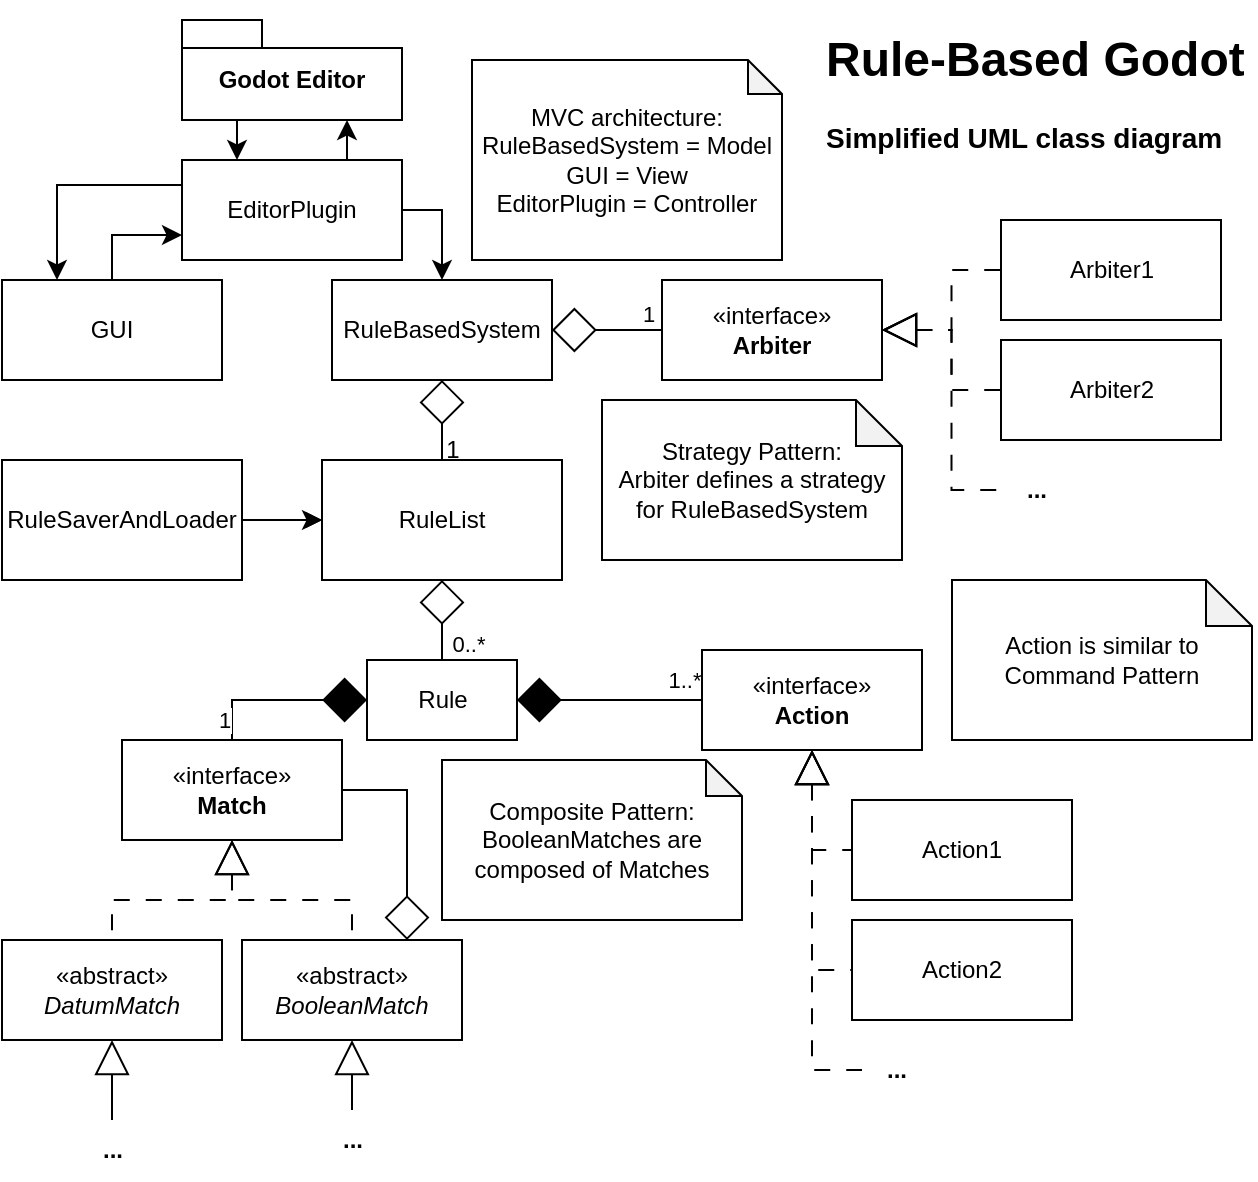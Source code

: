 <mxfile version="22.0.0" type="device" pages="2">
  <diagram name="Simplified" id="c4acf3e9-155e-7222-9cf6-157b1a14988f">
    <mxGraphModel dx="1222" dy="599" grid="1" gridSize="10" guides="1" tooltips="1" connect="1" arrows="1" fold="1" page="1" pageScale="1" pageWidth="650" pageHeight="600" background="none" math="0" shadow="0">
      <root>
        <mxCell id="0" />
        <mxCell id="1" parent="0" />
        <mxCell id="8vVyC6vUNvX2GDnf0Xso-52" style="edgeStyle=orthogonalEdgeStyle;rounded=0;orthogonalLoop=1;jettySize=auto;html=1;exitX=0.25;exitY=1;exitDx=0;exitDy=0;exitPerimeter=0;entryX=0.25;entryY=0;entryDx=0;entryDy=0;endSize=7;startSize=0;" parent="1" source="8vVyC6vUNvX2GDnf0Xso-1" target="8vVyC6vUNvX2GDnf0Xso-2" edge="1">
          <mxGeometry relative="1" as="geometry" />
        </mxCell>
        <mxCell id="8vVyC6vUNvX2GDnf0Xso-1" value="Godot Editor" style="shape=folder;fontStyle=1;spacingTop=10;tabWidth=40;tabHeight=14;tabPosition=left;html=1;whiteSpace=wrap;" parent="1" vertex="1">
          <mxGeometry x="103" y="10" width="110" height="50" as="geometry" />
        </mxCell>
        <mxCell id="8vVyC6vUNvX2GDnf0Xso-48" style="edgeStyle=orthogonalEdgeStyle;rounded=0;orthogonalLoop=1;jettySize=auto;html=1;exitX=1;exitY=0.5;exitDx=0;exitDy=0;entryX=0.5;entryY=0;entryDx=0;entryDy=0;endSize=7;startSize=0;" parent="1" source="8vVyC6vUNvX2GDnf0Xso-2" target="8vVyC6vUNvX2GDnf0Xso-4" edge="1">
          <mxGeometry relative="1" as="geometry" />
        </mxCell>
        <mxCell id="8vVyC6vUNvX2GDnf0Xso-49" style="edgeStyle=orthogonalEdgeStyle;rounded=0;orthogonalLoop=1;jettySize=auto;html=1;exitX=0;exitY=0.25;exitDx=0;exitDy=0;entryX=0.25;entryY=0;entryDx=0;entryDy=0;endSize=7;" parent="1" source="8vVyC6vUNvX2GDnf0Xso-2" target="8vVyC6vUNvX2GDnf0Xso-3" edge="1">
          <mxGeometry relative="1" as="geometry" />
        </mxCell>
        <mxCell id="8vVyC6vUNvX2GDnf0Xso-2" value="EditorPlugin" style="html=1;whiteSpace=wrap;" parent="1" vertex="1">
          <mxGeometry x="103" y="80" width="110" height="50" as="geometry" />
        </mxCell>
        <mxCell id="8vVyC6vUNvX2GDnf0Xso-50" style="edgeStyle=orthogonalEdgeStyle;rounded=0;orthogonalLoop=1;jettySize=auto;html=1;exitX=0.5;exitY=0;exitDx=0;exitDy=0;entryX=0;entryY=0.75;entryDx=0;entryDy=0;endSize=7;" parent="1" source="8vVyC6vUNvX2GDnf0Xso-3" target="8vVyC6vUNvX2GDnf0Xso-2" edge="1">
          <mxGeometry relative="1" as="geometry" />
        </mxCell>
        <mxCell id="8vVyC6vUNvX2GDnf0Xso-3" value="GUI" style="html=1;whiteSpace=wrap;" parent="1" vertex="1">
          <mxGeometry x="13" y="140" width="110" height="50" as="geometry" />
        </mxCell>
        <mxCell id="8vVyC6vUNvX2GDnf0Xso-6" style="edgeStyle=orthogonalEdgeStyle;rounded=0;orthogonalLoop=1;jettySize=auto;html=1;exitX=1;exitY=0.5;exitDx=0;exitDy=0;entryX=0;entryY=0.5;entryDx=0;entryDy=0;endArrow=none;endFill=0;startArrow=diamond;startFill=0;endSize=0;startSize=20;" parent="1" source="8vVyC6vUNvX2GDnf0Xso-4" target="8vVyC6vUNvX2GDnf0Xso-5" edge="1">
          <mxGeometry relative="1" as="geometry" />
        </mxCell>
        <mxCell id="8vVyC6vUNvX2GDnf0Xso-68" value="1&lt;br&gt;" style="edgeLabel;html=1;align=center;verticalAlign=middle;resizable=0;points=[];" parent="8vVyC6vUNvX2GDnf0Xso-6" vertex="1" connectable="0">
          <mxGeometry x="0.721" y="8" relative="1" as="geometry">
            <mxPoint as="offset" />
          </mxGeometry>
        </mxCell>
        <mxCell id="8vVyC6vUNvX2GDnf0Xso-17" style="edgeStyle=orthogonalEdgeStyle;rounded=0;orthogonalLoop=1;jettySize=auto;html=1;exitX=0.5;exitY=1;exitDx=0;exitDy=0;entryX=0.5;entryY=0;entryDx=0;entryDy=0;endArrow=none;endFill=0;startArrow=diamond;startFill=0;endSize=0;startSize=20;" parent="1" source="8vVyC6vUNvX2GDnf0Xso-4" target="8vVyC6vUNvX2GDnf0Xso-16" edge="1">
          <mxGeometry relative="1" as="geometry" />
        </mxCell>
        <mxCell id="8vVyC6vUNvX2GDnf0Xso-4" value="RuleBasedSystem" style="html=1;whiteSpace=wrap;" parent="1" vertex="1">
          <mxGeometry x="178" y="140" width="110" height="50" as="geometry" />
        </mxCell>
        <mxCell id="8vVyC6vUNvX2GDnf0Xso-9" style="edgeStyle=orthogonalEdgeStyle;rounded=0;orthogonalLoop=1;jettySize=auto;html=1;exitX=1;exitY=0.5;exitDx=0;exitDy=0;entryX=0;entryY=0.5;entryDx=0;entryDy=0;endArrow=none;endFill=0;startArrow=block;startFill=0;endSize=0;startSize=15;dashed=1;dashPattern=8 8;strokeWidth=1;" parent="1" source="8vVyC6vUNvX2GDnf0Xso-5" target="8vVyC6vUNvX2GDnf0Xso-7" edge="1">
          <mxGeometry relative="1" as="geometry" />
        </mxCell>
        <mxCell id="8vVyC6vUNvX2GDnf0Xso-10" style="edgeStyle=orthogonalEdgeStyle;rounded=0;orthogonalLoop=1;jettySize=auto;html=1;exitX=1;exitY=0.5;exitDx=0;exitDy=0;entryX=0;entryY=0.5;entryDx=0;entryDy=0;endArrow=none;endFill=0;startArrow=block;startFill=0;endSize=0;startSize=15;dashed=1;dashPattern=8 8;" parent="1" source="8vVyC6vUNvX2GDnf0Xso-5" target="8vVyC6vUNvX2GDnf0Xso-8" edge="1">
          <mxGeometry relative="1" as="geometry" />
        </mxCell>
        <mxCell id="8vVyC6vUNvX2GDnf0Xso-56" style="edgeStyle=orthogonalEdgeStyle;rounded=0;orthogonalLoop=1;jettySize=auto;html=1;exitX=1;exitY=0.5;exitDx=0;exitDy=0;entryX=0;entryY=0.5;entryDx=0;entryDy=0;endArrow=none;endFill=0;startArrow=block;startFill=0;endSize=0;startSize=15;dashed=1;dashPattern=8 8;" parent="1" source="8vVyC6vUNvX2GDnf0Xso-5" target="8vVyC6vUNvX2GDnf0Xso-12" edge="1">
          <mxGeometry relative="1" as="geometry" />
        </mxCell>
        <mxCell id="8vVyC6vUNvX2GDnf0Xso-5" value="«interface»&lt;br&gt;&lt;b&gt;Arbiter&lt;/b&gt;" style="html=1;whiteSpace=wrap;" parent="1" vertex="1">
          <mxGeometry x="343" y="140" width="110" height="50" as="geometry" />
        </mxCell>
        <mxCell id="8vVyC6vUNvX2GDnf0Xso-7" value="Arbiter1" style="html=1;whiteSpace=wrap;" parent="1" vertex="1">
          <mxGeometry x="512.5" y="110" width="110" height="50" as="geometry" />
        </mxCell>
        <mxCell id="8vVyC6vUNvX2GDnf0Xso-8" value="Arbiter2" style="html=1;whiteSpace=wrap;" parent="1" vertex="1">
          <mxGeometry x="512.5" y="170" width="110" height="50" as="geometry" />
        </mxCell>
        <mxCell id="8vVyC6vUNvX2GDnf0Xso-12" value="..." style="text;html=1;strokeColor=none;fillColor=none;align=center;verticalAlign=middle;whiteSpace=wrap;rounded=0;fontStyle=1" parent="1" vertex="1">
          <mxGeometry x="512.5" y="230" width="35" height="30" as="geometry" />
        </mxCell>
        <mxCell id="8vVyC6vUNvX2GDnf0Xso-14" value="MVC architecture:&lt;br&gt;RuleBasedSystem = Model&lt;br&gt;GUI = View&lt;br&gt;EditorPlugin = Controller" style="shape=note;whiteSpace=wrap;html=1;backgroundOutline=1;darkOpacity=0.05;size=17;" parent="1" vertex="1">
          <mxGeometry x="248" y="30" width="155" height="100" as="geometry" />
        </mxCell>
        <mxCell id="8vVyC6vUNvX2GDnf0Xso-15" value="Strategy Pattern:&lt;br&gt;Arbiter defines a strategy for RuleBasedSystem" style="shape=note;whiteSpace=wrap;html=1;backgroundOutline=1;darkOpacity=0.05;size=23;" parent="1" vertex="1">
          <mxGeometry x="313" y="200" width="150" height="80" as="geometry" />
        </mxCell>
        <mxCell id="8vVyC6vUNvX2GDnf0Xso-22" style="edgeStyle=orthogonalEdgeStyle;rounded=0;orthogonalLoop=1;jettySize=auto;html=1;exitX=0.5;exitY=1;exitDx=0;exitDy=0;entryX=0.5;entryY=0;entryDx=0;entryDy=0;endArrow=none;endFill=0;startArrow=diamond;startFill=0;endSize=0;startSize=20;" parent="1" source="8vVyC6vUNvX2GDnf0Xso-16" target="8vVyC6vUNvX2GDnf0Xso-21" edge="1">
          <mxGeometry relative="1" as="geometry" />
        </mxCell>
        <mxCell id="8vVyC6vUNvX2GDnf0Xso-57" value="0..*" style="edgeLabel;html=1;align=center;verticalAlign=middle;resizable=0;points=[];" parent="8vVyC6vUNvX2GDnf0Xso-22" vertex="1" connectable="0">
          <mxGeometry x="0.596" relative="1" as="geometry">
            <mxPoint x="13" as="offset" />
          </mxGeometry>
        </mxCell>
        <mxCell id="8vVyC6vUNvX2GDnf0Xso-16" value="RuleList" style="rounded=0;whiteSpace=wrap;html=1;" parent="1" vertex="1">
          <mxGeometry x="173" y="230" width="120" height="60" as="geometry" />
        </mxCell>
        <mxCell id="8vVyC6vUNvX2GDnf0Xso-19" style="edgeStyle=orthogonalEdgeStyle;rounded=0;orthogonalLoop=1;jettySize=auto;html=1;entryX=0;entryY=0.5;entryDx=0;entryDy=0;endSize=5;" parent="1" source="8vVyC6vUNvX2GDnf0Xso-18" target="8vVyC6vUNvX2GDnf0Xso-16" edge="1">
          <mxGeometry relative="1" as="geometry" />
        </mxCell>
        <mxCell id="8vVyC6vUNvX2GDnf0Xso-20" value="" style="edgeStyle=orthogonalEdgeStyle;rounded=0;orthogonalLoop=1;jettySize=auto;html=1;endSize=7;startSize=0;" parent="1" source="8vVyC6vUNvX2GDnf0Xso-18" target="8vVyC6vUNvX2GDnf0Xso-16" edge="1">
          <mxGeometry relative="1" as="geometry" />
        </mxCell>
        <mxCell id="8vVyC6vUNvX2GDnf0Xso-18" value="RuleSaverAndLoader" style="rounded=0;whiteSpace=wrap;html=1;" parent="1" vertex="1">
          <mxGeometry x="13" y="230" width="120" height="60" as="geometry" />
        </mxCell>
        <mxCell id="8vVyC6vUNvX2GDnf0Xso-44" style="edgeStyle=orthogonalEdgeStyle;rounded=0;orthogonalLoop=1;jettySize=auto;html=1;exitX=0;exitY=0.5;exitDx=0;exitDy=0;entryX=0.5;entryY=0;entryDx=0;entryDy=0;endArrow=none;endFill=0;startArrow=diamond;startFill=1;endSize=0;startSize=20;" parent="1" source="8vVyC6vUNvX2GDnf0Xso-21" target="8vVyC6vUNvX2GDnf0Xso-23" edge="1">
          <mxGeometry relative="1" as="geometry" />
        </mxCell>
        <mxCell id="8vVyC6vUNvX2GDnf0Xso-73" value="1&lt;br&gt;" style="edgeLabel;html=1;align=center;verticalAlign=middle;resizable=0;points=[];" parent="8vVyC6vUNvX2GDnf0Xso-44" vertex="1" connectable="0">
          <mxGeometry x="0.17" y="2" relative="1" as="geometry">
            <mxPoint x="-21" y="8" as="offset" />
          </mxGeometry>
        </mxCell>
        <mxCell id="8vVyC6vUNvX2GDnf0Xso-72" style="edgeStyle=orthogonalEdgeStyle;rounded=0;orthogonalLoop=1;jettySize=auto;html=1;exitX=1;exitY=0.5;exitDx=0;exitDy=0;entryX=0;entryY=0.5;entryDx=0;entryDy=0;endArrow=none;endFill=0;startArrow=diamond;startFill=1;endSize=0;startSize=20;" parent="1" source="8vVyC6vUNvX2GDnf0Xso-21" target="8vVyC6vUNvX2GDnf0Xso-40" edge="1">
          <mxGeometry relative="1" as="geometry" />
        </mxCell>
        <mxCell id="8vVyC6vUNvX2GDnf0Xso-75" value="1..*" style="edgeLabel;html=1;align=center;verticalAlign=middle;resizable=0;points=[];" parent="8vVyC6vUNvX2GDnf0Xso-72" vertex="1" connectable="0">
          <mxGeometry x="0.164" y="-1" relative="1" as="geometry">
            <mxPoint x="29" y="-11" as="offset" />
          </mxGeometry>
        </mxCell>
        <mxCell id="8vVyC6vUNvX2GDnf0Xso-21" value="Rule" style="rounded=0;whiteSpace=wrap;html=1;" parent="1" vertex="1">
          <mxGeometry x="195.5" y="330" width="75" height="40" as="geometry" />
        </mxCell>
        <mxCell id="8vVyC6vUNvX2GDnf0Xso-34" style="edgeStyle=orthogonalEdgeStyle;rounded=0;orthogonalLoop=1;jettySize=auto;html=1;exitX=0.5;exitY=1;exitDx=0;exitDy=0;entryX=0.5;entryY=0;entryDx=0;entryDy=0;endArrow=none;endFill=0;startArrow=block;startFill=0;endSize=0;startSize=15;dashed=1;dashPattern=8 8;" parent="1" source="8vVyC6vUNvX2GDnf0Xso-23" target="8vVyC6vUNvX2GDnf0Xso-27" edge="1">
          <mxGeometry relative="1" as="geometry" />
        </mxCell>
        <mxCell id="8vVyC6vUNvX2GDnf0Xso-35" style="edgeStyle=orthogonalEdgeStyle;rounded=0;orthogonalLoop=1;jettySize=auto;html=1;exitX=0.5;exitY=1;exitDx=0;exitDy=0;entryX=0.5;entryY=0;entryDx=0;entryDy=0;endArrow=none;endFill=0;startArrow=block;startFill=0;dashed=1;dashPattern=8 8;endSize=0;startSize=15;" parent="1" source="8vVyC6vUNvX2GDnf0Xso-23" target="8vVyC6vUNvX2GDnf0Xso-28" edge="1">
          <mxGeometry relative="1" as="geometry" />
        </mxCell>
        <mxCell id="8vVyC6vUNvX2GDnf0Xso-23" value="«interface»&lt;br&gt;&lt;b&gt;Match&lt;/b&gt;" style="html=1;whiteSpace=wrap;" parent="1" vertex="1">
          <mxGeometry x="73" y="370" width="110" height="50" as="geometry" />
        </mxCell>
        <mxCell id="8vVyC6vUNvX2GDnf0Xso-38" style="edgeStyle=orthogonalEdgeStyle;rounded=0;orthogonalLoop=1;jettySize=auto;html=1;exitX=0.75;exitY=0;exitDx=0;exitDy=0;entryX=1;entryY=0.5;entryDx=0;entryDy=0;endArrow=none;endFill=0;startArrow=diamond;startFill=0;endSize=0;startSize=20;" parent="1" source="8vVyC6vUNvX2GDnf0Xso-28" target="8vVyC6vUNvX2GDnf0Xso-23" edge="1">
          <mxGeometry relative="1" as="geometry" />
        </mxCell>
        <mxCell id="8vVyC6vUNvX2GDnf0Xso-39" value="Composite Pattern:&lt;br&gt;BooleanMatches are composed of Matches" style="shape=note;whiteSpace=wrap;html=1;backgroundOutline=1;darkOpacity=0.05;size=18;" parent="1" vertex="1">
          <mxGeometry x="233" y="380" width="150" height="80" as="geometry" />
        </mxCell>
        <mxCell id="8vVyC6vUNvX2GDnf0Xso-46" style="edgeStyle=orthogonalEdgeStyle;rounded=0;orthogonalLoop=1;jettySize=auto;html=1;exitX=0.5;exitY=1;exitDx=0;exitDy=0;entryX=0;entryY=0.5;entryDx=0;entryDy=0;endArrow=none;endFill=0;startArrow=block;startFill=0;endSize=0;startSize=15;dashed=1;dashPattern=8 8;" parent="1" source="8vVyC6vUNvX2GDnf0Xso-40" target="8vVyC6vUNvX2GDnf0Xso-42" edge="1">
          <mxGeometry relative="1" as="geometry" />
        </mxCell>
        <mxCell id="8vVyC6vUNvX2GDnf0Xso-47" style="edgeStyle=orthogonalEdgeStyle;rounded=0;orthogonalLoop=1;jettySize=auto;html=1;exitX=0.5;exitY=1;exitDx=0;exitDy=0;entryX=0;entryY=0.5;entryDx=0;entryDy=0;endArrow=none;endFill=0;startArrow=block;startFill=0;dashed=1;dashPattern=8 8;startSize=15;endSize=0;" parent="1" source="8vVyC6vUNvX2GDnf0Xso-40" target="8vVyC6vUNvX2GDnf0Xso-43" edge="1">
          <mxGeometry relative="1" as="geometry" />
        </mxCell>
        <mxCell id="8vVyC6vUNvX2GDnf0Xso-71" style="edgeStyle=orthogonalEdgeStyle;rounded=0;orthogonalLoop=1;jettySize=auto;html=1;exitX=0.5;exitY=1;exitDx=0;exitDy=0;entryX=0;entryY=0.5;entryDx=0;entryDy=0;endArrow=none;endFill=0;startArrow=block;startFill=0;endSize=0;startSize=15;dashed=1;dashPattern=8 8;" parent="1" source="8vVyC6vUNvX2GDnf0Xso-40" target="8vVyC6vUNvX2GDnf0Xso-70" edge="1">
          <mxGeometry relative="1" as="geometry" />
        </mxCell>
        <mxCell id="8vVyC6vUNvX2GDnf0Xso-40" value="«interface»&lt;br&gt;&lt;b&gt;Action&lt;/b&gt;" style="html=1;whiteSpace=wrap;" parent="1" vertex="1">
          <mxGeometry x="363" y="325" width="110" height="50" as="geometry" />
        </mxCell>
        <mxCell id="8vVyC6vUNvX2GDnf0Xso-41" value="Action is similar to Command Pattern" style="shape=note;whiteSpace=wrap;html=1;backgroundOutline=1;darkOpacity=0.05;size=23;" parent="1" vertex="1">
          <mxGeometry x="488" y="290" width="150" height="80" as="geometry" />
        </mxCell>
        <mxCell id="8vVyC6vUNvX2GDnf0Xso-42" value="Action1" style="html=1;whiteSpace=wrap;" parent="1" vertex="1">
          <mxGeometry x="438" y="400" width="110" height="50" as="geometry" />
        </mxCell>
        <mxCell id="8vVyC6vUNvX2GDnf0Xso-43" value="Action2" style="html=1;whiteSpace=wrap;" parent="1" vertex="1">
          <mxGeometry x="438" y="460" width="110" height="50" as="geometry" />
        </mxCell>
        <mxCell id="8vVyC6vUNvX2GDnf0Xso-51" style="edgeStyle=orthogonalEdgeStyle;rounded=0;orthogonalLoop=1;jettySize=auto;html=1;exitX=0.75;exitY=0;exitDx=0;exitDy=0;entryX=0.75;entryY=1;entryDx=0;entryDy=0;entryPerimeter=0;endSize=7;startSize=0;" parent="1" source="8vVyC6vUNvX2GDnf0Xso-2" target="8vVyC6vUNvX2GDnf0Xso-1" edge="1">
          <mxGeometry relative="1" as="geometry" />
        </mxCell>
        <mxCell id="8vVyC6vUNvX2GDnf0Xso-55" value="1&lt;br&gt;" style="text;html=1;align=center;verticalAlign=middle;resizable=0;points=[];autosize=1;strokeColor=none;fillColor=none;" parent="1" vertex="1">
          <mxGeometry x="223" y="210" width="30" height="30" as="geometry" />
        </mxCell>
        <mxCell id="8vVyC6vUNvX2GDnf0Xso-62" value="" style="group" parent="1" vertex="1" connectable="0">
          <mxGeometry x="133" y="470" width="110" height="115" as="geometry" />
        </mxCell>
        <mxCell id="8vVyC6vUNvX2GDnf0Xso-28" value="«abstract»&lt;br&gt;&lt;i&gt;BooleanMatch&lt;/i&gt;" style="html=1;whiteSpace=wrap;" parent="8vVyC6vUNvX2GDnf0Xso-62" vertex="1">
          <mxGeometry width="110" height="50" as="geometry" />
        </mxCell>
        <mxCell id="8vVyC6vUNvX2GDnf0Xso-32" value="..." style="text;html=1;strokeColor=none;fillColor=none;align=center;verticalAlign=middle;whiteSpace=wrap;rounded=0;fontStyle=1" parent="8vVyC6vUNvX2GDnf0Xso-62" vertex="1">
          <mxGeometry x="37.5" y="85" width="35" height="30" as="geometry" />
        </mxCell>
        <mxCell id="8vVyC6vUNvX2GDnf0Xso-33" style="edgeStyle=orthogonalEdgeStyle;rounded=0;orthogonalLoop=1;jettySize=auto;html=1;exitX=0.5;exitY=1;exitDx=0;exitDy=0;entryX=0.5;entryY=0;entryDx=0;entryDy=0;endArrow=none;endFill=0;startArrow=block;startFill=0;endSize=0;startSize=15;" parent="8vVyC6vUNvX2GDnf0Xso-62" source="8vVyC6vUNvX2GDnf0Xso-28" target="8vVyC6vUNvX2GDnf0Xso-32" edge="1">
          <mxGeometry relative="1" as="geometry" />
        </mxCell>
        <mxCell id="8vVyC6vUNvX2GDnf0Xso-69" value="" style="group" parent="1" vertex="1" connectable="0">
          <mxGeometry x="13" y="470" width="110" height="120" as="geometry" />
        </mxCell>
        <mxCell id="8vVyC6vUNvX2GDnf0Xso-27" value="«abstract»&lt;br&gt;&lt;i&gt;DatumMatch&lt;/i&gt;" style="html=1;whiteSpace=wrap;" parent="8vVyC6vUNvX2GDnf0Xso-69" vertex="1">
          <mxGeometry width="110" height="50" as="geometry" />
        </mxCell>
        <mxCell id="8vVyC6vUNvX2GDnf0Xso-29" value="..." style="text;html=1;strokeColor=none;fillColor=none;align=center;verticalAlign=middle;whiteSpace=wrap;rounded=0;fontStyle=1" parent="8vVyC6vUNvX2GDnf0Xso-69" vertex="1">
          <mxGeometry x="37.5" y="90" width="35" height="30" as="geometry" />
        </mxCell>
        <mxCell id="8vVyC6vUNvX2GDnf0Xso-30" style="edgeStyle=orthogonalEdgeStyle;rounded=0;orthogonalLoop=1;jettySize=auto;html=1;exitX=0.5;exitY=1;exitDx=0;exitDy=0;endArrow=none;endFill=0;startArrow=block;startFill=0;startSize=15;endSize=0;" parent="8vVyC6vUNvX2GDnf0Xso-69" source="8vVyC6vUNvX2GDnf0Xso-27" target="8vVyC6vUNvX2GDnf0Xso-29" edge="1">
          <mxGeometry relative="1" as="geometry" />
        </mxCell>
        <mxCell id="8vVyC6vUNvX2GDnf0Xso-70" value="..." style="text;html=1;strokeColor=none;fillColor=none;align=center;verticalAlign=middle;whiteSpace=wrap;rounded=0;fontStyle=1" parent="1" vertex="1">
          <mxGeometry x="443" y="520" width="35" height="30" as="geometry" />
        </mxCell>
        <mxCell id="Pt83FY8GmYFkX7C_mq-5-1" value="&lt;h1&gt;Rule-Based Godot&lt;/h1&gt;&lt;p&gt;&lt;b&gt;&lt;font style=&quot;font-size: 14px;&quot;&gt;Simplified UML class diagram&lt;/font&gt;&lt;/b&gt;&lt;/p&gt;" style="text;html=1;strokeColor=none;fillColor=none;spacing=5;spacingTop=-20;whiteSpace=wrap;overflow=hidden;rounded=0;" vertex="1" parent="1">
          <mxGeometry x="420" y="10" width="220" height="70" as="geometry" />
        </mxCell>
      </root>
    </mxGraphModel>
  </diagram>
  <diagram name="Complete" id="E1E7pc4UjZlJ9SQszIJn">
    <mxGraphModel dx="2905" dy="1444" grid="1" gridSize="10" guides="1" tooltips="1" connect="1" arrows="1" fold="1" page="1" pageScale="1" pageWidth="1000" pageHeight="1000" background="none" math="0" shadow="0">
      <root>
        <mxCell id="4DiZkXDaVToiSss9tpTr-0" />
        <mxCell id="4DiZkXDaVToiSss9tpTr-1" parent="4DiZkXDaVToiSss9tpTr-0" />
        <mxCell id="4DiZkXDaVToiSss9tpTr-2" style="edgeStyle=orthogonalEdgeStyle;rounded=0;orthogonalLoop=1;jettySize=auto;html=1;endSize=7;startSize=0;" edge="1" parent="4DiZkXDaVToiSss9tpTr-1" source="4DiZkXDaVToiSss9tpTr-3" target="4DiZkXDaVToiSss9tpTr-6">
          <mxGeometry relative="1" as="geometry">
            <Array as="points">
              <mxPoint x="-1660" y="-940" />
              <mxPoint x="-1660" y="-940" />
            </Array>
          </mxGeometry>
        </mxCell>
        <mxCell id="4DiZkXDaVToiSss9tpTr-3" value="Godot Editor" style="shape=folder;fontStyle=1;spacingTop=10;tabWidth=40;tabHeight=14;tabPosition=left;html=1;whiteSpace=wrap;" vertex="1" parent="4DiZkXDaVToiSss9tpTr-1">
          <mxGeometry x="-1690" y="-1000" width="110" height="50" as="geometry" />
        </mxCell>
        <mxCell id="WHeFWwxsDB-Jv_gfA51f-91" style="edgeStyle=orthogonalEdgeStyle;rounded=0;orthogonalLoop=1;jettySize=auto;html=1;endSize=7;" edge="1" parent="4DiZkXDaVToiSss9tpTr-1" source="4DiZkXDaVToiSss9tpTr-6" target="YPQFNZs_0j9PVaxwOVgs-10">
          <mxGeometry relative="1" as="geometry" />
        </mxCell>
        <mxCell id="WHeFWwxsDB-Jv_gfA51f-92" style="edgeStyle=orthogonalEdgeStyle;rounded=0;orthogonalLoop=1;jettySize=auto;html=1;endSize=7;" edge="1" parent="4DiZkXDaVToiSss9tpTr-1" source="4DiZkXDaVToiSss9tpTr-6" target="YPQFNZs_0j9PVaxwOVgs-6">
          <mxGeometry relative="1" as="geometry">
            <mxPoint x="-1870" y="-930" as="targetPoint" />
          </mxGeometry>
        </mxCell>
        <mxCell id="WHeFWwxsDB-Jv_gfA51f-93" style="edgeStyle=orthogonalEdgeStyle;rounded=0;orthogonalLoop=1;jettySize=auto;html=1;endSize=7;" edge="1" parent="4DiZkXDaVToiSss9tpTr-1" source="4DiZkXDaVToiSss9tpTr-6" target="YPQFNZs_0j9PVaxwOVgs-2">
          <mxGeometry relative="1" as="geometry" />
        </mxCell>
        <mxCell id="4DiZkXDaVToiSss9tpTr-6" value="EditorPlugin" style="html=1;whiteSpace=wrap;" vertex="1" parent="4DiZkXDaVToiSss9tpTr-1">
          <mxGeometry x="-1690" y="-930" width="110" height="50" as="geometry" />
        </mxCell>
        <mxCell id="4DiZkXDaVToiSss9tpTr-45" style="edgeStyle=orthogonalEdgeStyle;rounded=0;orthogonalLoop=1;jettySize=auto;html=1;endSize=7;startSize=0;" edge="1" parent="4DiZkXDaVToiSss9tpTr-1" source="4DiZkXDaVToiSss9tpTr-6" target="4DiZkXDaVToiSss9tpTr-3">
          <mxGeometry relative="1" as="geometry">
            <Array as="points">
              <mxPoint x="-1610" y="-940" />
              <mxPoint x="-1610" y="-940" />
            </Array>
          </mxGeometry>
        </mxCell>
        <mxCell id="4DiZkXDaVToiSss9tpTr-56" value="&lt;h1&gt;Rule-Based Godot&lt;/h1&gt;&lt;p&gt;&lt;b&gt;&lt;font style=&quot;font-size: 14px;&quot;&gt;Complete&lt;/font&gt;&lt;/b&gt;&lt;b style=&quot;background-color: initial;&quot;&gt;&lt;font style=&quot;font-size: 14px;&quot;&gt;&amp;nbsp;UML class diagram&lt;/font&gt;&lt;/b&gt;&lt;/p&gt;" style="text;html=1;strokeColor=none;fillColor=none;spacing=5;spacingTop=-20;whiteSpace=wrap;overflow=hidden;rounded=0;" vertex="1" parent="4DiZkXDaVToiSss9tpTr-1">
          <mxGeometry x="-1330" y="-980" width="220" height="70" as="geometry" />
        </mxCell>
        <mxCell id="WHeFWwxsDB-Jv_gfA51f-95" style="edgeStyle=orthogonalEdgeStyle;rounded=0;orthogonalLoop=1;jettySize=auto;html=1;endSize=7;" edge="1" parent="4DiZkXDaVToiSss9tpTr-1" source="YPQFNZs_0j9PVaxwOVgs-2" target="YPQFNZs_0j9PVaxwOVgs-10">
          <mxGeometry relative="1" as="geometry">
            <Array as="points">
              <mxPoint x="-1460" y="-805" />
              <mxPoint x="-1460" y="-805" />
            </Array>
          </mxGeometry>
        </mxCell>
        <mxCell id="YPQFNZs_0j9PVaxwOVgs-2" value="&lt;span style=&quot;font-weight: normal;&quot;&gt;EditorInspectorPlugin&lt;/span&gt;" style="swimlane;fontStyle=1;align=center;verticalAlign=top;childLayout=stackLayout;horizontal=1;startSize=26;horizontalStack=0;resizeParent=1;resizeParentMax=0;resizeLast=0;collapsible=1;marginBottom=0;whiteSpace=wrap;html=1;" vertex="1" parent="4DiZkXDaVToiSss9tpTr-1">
          <mxGeometry x="-1740" y="-860" width="210" height="110" as="geometry">
            <mxRectangle x="-120" y="240" width="150" height="30" as="alternateBounds" />
          </mxGeometry>
        </mxCell>
        <mxCell id="YPQFNZs_0j9PVaxwOVgs-3" value="- rules_editor_panel&lt;br&gt;- current_system_node" style="text;strokeColor=none;fillColor=none;align=left;verticalAlign=top;spacingLeft=4;spacingRight=4;overflow=hidden;rotatable=0;points=[[0,0.5],[1,0.5]];portConstraint=eastwest;whiteSpace=wrap;html=1;" vertex="1" parent="YPQFNZs_0j9PVaxwOVgs-2">
          <mxGeometry y="26" width="210" height="34" as="geometry" />
        </mxCell>
        <mxCell id="YPQFNZs_0j9PVaxwOVgs-4" value="" style="line;strokeWidth=1;fillColor=none;align=left;verticalAlign=middle;spacingTop=-1;spacingLeft=3;spacingRight=3;rotatable=0;labelPosition=right;points=[];portConstraint=eastwest;strokeColor=inherit;" vertex="1" parent="YPQFNZs_0j9PVaxwOVgs-2">
          <mxGeometry y="60" width="210" height="8" as="geometry" />
        </mxCell>
        <mxCell id="YPQFNZs_0j9PVaxwOVgs-5" value="+ set_rules_editor(panel, button)&lt;br&gt;- apply_current_rules(rules_string)" style="text;strokeColor=none;fillColor=none;align=left;verticalAlign=top;spacingLeft=4;spacingRight=4;overflow=hidden;rotatable=0;points=[[0,0.5],[1,0.5]];portConstraint=eastwest;whiteSpace=wrap;html=1;" vertex="1" parent="YPQFNZs_0j9PVaxwOVgs-2">
          <mxGeometry y="68" width="210" height="42" as="geometry" />
        </mxCell>
        <mxCell id="WHeFWwxsDB-Jv_gfA51f-96" style="edgeStyle=orthogonalEdgeStyle;rounded=0;orthogonalLoop=1;jettySize=auto;html=1;entryX=0.5;entryY=0;entryDx=0;entryDy=0;endSize=7;" edge="1" parent="4DiZkXDaVToiSss9tpTr-1" source="YPQFNZs_0j9PVaxwOVgs-6" target="YPQFNZs_0j9PVaxwOVgs-14">
          <mxGeometry relative="1" as="geometry" />
        </mxCell>
        <mxCell id="WHeFWwxsDB-Jv_gfA51f-171" style="edgeStyle=orthogonalEdgeStyle;rounded=0;orthogonalLoop=1;jettySize=auto;html=1;endSize=7;" edge="1" parent="4DiZkXDaVToiSss9tpTr-1" source="YPQFNZs_0j9PVaxwOVgs-6" target="YPQFNZs_0j9PVaxwOVgs-2">
          <mxGeometry relative="1" as="geometry">
            <Array as="points">
              <mxPoint x="-1760" y="-840" />
              <mxPoint x="-1760" y="-840" />
            </Array>
          </mxGeometry>
        </mxCell>
        <mxCell id="YPQFNZs_0j9PVaxwOVgs-6" value="&lt;span style=&quot;font-weight: normal;&quot;&gt;RulesEditorPanel&lt;/span&gt;" style="swimlane;fontStyle=1;align=center;verticalAlign=top;childLayout=stackLayout;horizontal=1;startSize=26;horizontalStack=0;resizeParent=1;resizeParentMax=0;resizeLast=0;collapsible=1;marginBottom=0;whiteSpace=wrap;html=1;" vertex="1" parent="4DiZkXDaVToiSss9tpTr-1">
          <mxGeometry x="-1950" y="-860" width="160" height="86" as="geometry" />
        </mxCell>
        <mxCell id="YPQFNZs_0j9PVaxwOVgs-7" value="- rule_factory" style="text;strokeColor=none;fillColor=none;align=left;verticalAlign=top;spacingLeft=4;spacingRight=4;overflow=hidden;rotatable=0;points=[[0,0.5],[1,0.5]];portConstraint=eastwest;whiteSpace=wrap;html=1;" vertex="1" parent="YPQFNZs_0j9PVaxwOVgs-6">
          <mxGeometry y="26" width="160" height="26" as="geometry" />
        </mxCell>
        <mxCell id="YPQFNZs_0j9PVaxwOVgs-8" value="" style="line;strokeWidth=1;fillColor=none;align=left;verticalAlign=middle;spacingTop=-1;spacingLeft=3;spacingRight=3;rotatable=0;labelPosition=right;points=[];portConstraint=eastwest;strokeColor=inherit;" vertex="1" parent="YPQFNZs_0j9PVaxwOVgs-6">
          <mxGeometry y="52" width="160" height="8" as="geometry" />
        </mxCell>
        <mxCell id="YPQFNZs_0j9PVaxwOVgs-9" value="- apply_rules_string()" style="text;strokeColor=none;fillColor=none;align=left;verticalAlign=top;spacingLeft=4;spacingRight=4;overflow=hidden;rotatable=0;points=[[0,0.5],[1,0.5]];portConstraint=eastwest;whiteSpace=wrap;html=1;" vertex="1" parent="YPQFNZs_0j9PVaxwOVgs-6">
          <mxGeometry y="60" width="160" height="26" as="geometry" />
        </mxCell>
        <mxCell id="WHeFWwxsDB-Jv_gfA51f-97" style="edgeStyle=orthogonalEdgeStyle;rounded=0;orthogonalLoop=1;jettySize=auto;html=1;endArrow=none;endFill=0;startArrow=diamond;startFill=0;endSize=0;startSize=20;" edge="1" parent="4DiZkXDaVToiSss9tpTr-1" source="YPQFNZs_0j9PVaxwOVgs-10" target="WHeFWwxsDB-Jv_gfA51f-81">
          <mxGeometry relative="1" as="geometry">
            <Array as="points">
              <mxPoint x="-1350" y="-700" />
            </Array>
          </mxGeometry>
        </mxCell>
        <mxCell id="WHeFWwxsDB-Jv_gfA51f-99" style="edgeStyle=orthogonalEdgeStyle;rounded=0;orthogonalLoop=1;jettySize=auto;html=1;endArrow=none;endFill=0;startArrow=diamond;startFill=0;endSize=0;startSize=20;" edge="1" parent="4DiZkXDaVToiSss9tpTr-1" source="YPQFNZs_0j9PVaxwOVgs-10" target="YPQFNZs_0j9PVaxwOVgs-23">
          <mxGeometry relative="1" as="geometry">
            <Array as="points">
              <mxPoint x="-1350" y="-700" />
              <mxPoint x="-1350" y="-700" />
            </Array>
          </mxGeometry>
        </mxCell>
        <mxCell id="YPQFNZs_0j9PVaxwOVgs-10" value="RuleBasedSystem" style="swimlane;fontStyle=1;align=center;verticalAlign=top;childLayout=stackLayout;horizontal=1;startSize=26;horizontalStack=0;resizeParent=1;resizeParentMax=0;resizeLast=0;collapsible=1;marginBottom=0;whiteSpace=wrap;html=1;" vertex="1" parent="4DiZkXDaVToiSss9tpTr-1">
          <mxGeometry x="-1480" y="-860" width="210" height="130" as="geometry" />
        </mxCell>
        <mxCell id="YPQFNZs_0j9PVaxwOVgs-11" value="+ iteration_update: enum(EveryFrame, OnTimer, OnCall)&lt;br&gt;+ arbiter&lt;br&gt;+ rule_list" style="text;strokeColor=none;fillColor=none;align=left;verticalAlign=top;spacingLeft=4;spacingRight=4;overflow=hidden;rotatable=0;points=[[0,0.5],[1,0.5]];portConstraint=eastwest;whiteSpace=wrap;html=1;" vertex="1" parent="YPQFNZs_0j9PVaxwOVgs-10">
          <mxGeometry y="26" width="210" height="66" as="geometry" />
        </mxCell>
        <mxCell id="YPQFNZs_0j9PVaxwOVgs-12" value="" style="line;strokeWidth=1;fillColor=none;align=left;verticalAlign=middle;spacingTop=-1;spacingLeft=3;spacingRight=3;rotatable=0;labelPosition=right;points=[];portConstraint=eastwest;strokeColor=inherit;" vertex="1" parent="YPQFNZs_0j9PVaxwOVgs-10">
          <mxGeometry y="92" width="210" height="8" as="geometry" />
        </mxCell>
        <mxCell id="YPQFNZs_0j9PVaxwOVgs-13" value="+ iterate() -&amp;gt; Array" style="text;strokeColor=none;fillColor=none;align=left;verticalAlign=top;spacingLeft=4;spacingRight=4;overflow=hidden;rotatable=0;points=[[0,0.5],[1,0.5]];portConstraint=eastwest;whiteSpace=wrap;html=1;" vertex="1" parent="YPQFNZs_0j9PVaxwOVgs-10">
          <mxGeometry y="100" width="210" height="30" as="geometry" />
        </mxCell>
        <mxCell id="WHeFWwxsDB-Jv_gfA51f-160" style="edgeStyle=orthogonalEdgeStyle;rounded=0;orthogonalLoop=1;jettySize=auto;html=1;endSize=7;" edge="1" parent="4DiZkXDaVToiSss9tpTr-1" source="YPQFNZs_0j9PVaxwOVgs-14" target="WHeFWwxsDB-Jv_gfA51f-62">
          <mxGeometry relative="1" as="geometry">
            <Array as="points">
              <mxPoint x="-1870" y="-540" />
              <mxPoint x="-1190" y="-540" />
            </Array>
          </mxGeometry>
        </mxCell>
        <mxCell id="WHeFWwxsDB-Jv_gfA51f-161" style="edgeStyle=orthogonalEdgeStyle;rounded=0;orthogonalLoop=1;jettySize=auto;html=1;endSize=7;" edge="1" parent="4DiZkXDaVToiSss9tpTr-1" source="YPQFNZs_0j9PVaxwOVgs-14" target="WHeFWwxsDB-Jv_gfA51f-2">
          <mxGeometry relative="1" as="geometry">
            <Array as="points">
              <mxPoint x="-1870" y="-540" />
              <mxPoint x="-1390" y="-540" />
            </Array>
          </mxGeometry>
        </mxCell>
        <mxCell id="WHeFWwxsDB-Jv_gfA51f-165" style="edgeStyle=orthogonalEdgeStyle;rounded=0;orthogonalLoop=1;jettySize=auto;html=1;endSize=7;" edge="1" parent="4DiZkXDaVToiSss9tpTr-1" source="YPQFNZs_0j9PVaxwOVgs-14" target="WHeFWwxsDB-Jv_gfA51f-11">
          <mxGeometry relative="1" as="geometry">
            <Array as="points">
              <mxPoint x="-1870" y="-540" />
              <mxPoint x="-1640" y="-540" />
            </Array>
          </mxGeometry>
        </mxCell>
        <mxCell id="YPQFNZs_0j9PVaxwOVgs-14" value="RuleFactory" style="swimlane;fontStyle=1;align=center;verticalAlign=top;childLayout=stackLayout;horizontal=1;startSize=26;horizontalStack=0;resizeParent=1;resizeParentMax=0;resizeLast=0;collapsible=1;marginBottom=0;whiteSpace=wrap;html=1;" vertex="1" parent="4DiZkXDaVToiSss9tpTr-1">
          <mxGeometry x="-1990" y="-712" width="240" height="120" as="geometry" />
        </mxCell>
        <mxCell id="YPQFNZs_0j9PVaxwOVgs-15" value="+ actions: Dictionary&lt;br&gt;+ matches: Dictionary" style="text;strokeColor=none;fillColor=none;align=left;verticalAlign=top;spacingLeft=4;spacingRight=4;overflow=hidden;rotatable=0;points=[[0,0.5],[1,0.5]];portConstraint=eastwest;whiteSpace=wrap;html=1;" vertex="1" parent="YPQFNZs_0j9PVaxwOVgs-14">
          <mxGeometry y="26" width="240" height="34" as="geometry" />
        </mxCell>
        <mxCell id="YPQFNZs_0j9PVaxwOVgs-16" value="" style="line;strokeWidth=1;fillColor=none;align=left;verticalAlign=middle;spacingTop=-1;spacingLeft=3;spacingRight=3;rotatable=0;labelPosition=right;points=[];portConstraint=eastwest;strokeColor=inherit;" vertex="1" parent="YPQFNZs_0j9PVaxwOVgs-14">
          <mxGeometry y="60" width="240" height="8" as="geometry" />
        </mxCell>
        <mxCell id="YPQFNZs_0j9PVaxwOVgs-17" value="+ build_match(json_repr) -&amp;gt; AbstractMatch&lt;br&gt;+ build_action(json_repr) -&amp;gt; AbstractAction&lt;br&gt;+ build_rule(json_repr) -&amp;gt; Rule" style="text;strokeColor=none;fillColor=none;align=left;verticalAlign=top;spacingLeft=4;spacingRight=4;overflow=hidden;rotatable=0;points=[[0,0.5],[1,0.5]];portConstraint=eastwest;whiteSpace=wrap;html=1;" vertex="1" parent="YPQFNZs_0j9PVaxwOVgs-14">
          <mxGeometry y="68" width="240" height="52" as="geometry" />
        </mxCell>
        <mxCell id="WHeFWwxsDB-Jv_gfA51f-104" style="edgeStyle=orthogonalEdgeStyle;rounded=0;orthogonalLoop=1;jettySize=auto;html=1;endArrow=none;endFill=0;startArrow=diamond;startFill=0;startSize=20;endSize=0;" edge="1" parent="4DiZkXDaVToiSss9tpTr-1" source="YPQFNZs_0j9PVaxwOVgs-23" target="WHeFWwxsDB-Jv_gfA51f-2">
          <mxGeometry relative="1" as="geometry">
            <Array as="points">
              <mxPoint x="-1355" y="-540" />
              <mxPoint x="-1355" y="-540" />
            </Array>
          </mxGeometry>
        </mxCell>
        <mxCell id="YPQFNZs_0j9PVaxwOVgs-23" value="RuleList" style="swimlane;fontStyle=1;align=center;verticalAlign=top;childLayout=stackLayout;horizontal=1;startSize=26;horizontalStack=0;resizeParent=1;resizeParentMax=0;resizeLast=0;collapsible=1;marginBottom=0;whiteSpace=wrap;html=1;" vertex="1" parent="4DiZkXDaVToiSss9tpTr-1">
          <mxGeometry x="-1450" y="-670" width="190" height="84" as="geometry" />
        </mxCell>
        <mxCell id="YPQFNZs_0j9PVaxwOVgs-24" value="+ rules&lt;br&gt;" style="text;strokeColor=none;fillColor=none;align=left;verticalAlign=top;spacingLeft=4;spacingRight=4;overflow=hidden;rotatable=0;points=[[0,0.5],[1,0.5]];portConstraint=eastwest;whiteSpace=wrap;html=1;" vertex="1" parent="YPQFNZs_0j9PVaxwOVgs-23">
          <mxGeometry y="26" width="190" height="24" as="geometry" />
        </mxCell>
        <mxCell id="YPQFNZs_0j9PVaxwOVgs-25" value="" style="line;strokeWidth=1;fillColor=none;align=left;verticalAlign=middle;spacingTop=-1;spacingLeft=3;spacingRight=3;rotatable=0;labelPosition=right;points=[];portConstraint=eastwest;strokeColor=inherit;" vertex="1" parent="YPQFNZs_0j9PVaxwOVgs-23">
          <mxGeometry y="50" width="190" height="8" as="geometry" />
        </mxCell>
        <mxCell id="YPQFNZs_0j9PVaxwOVgs-26" value="+ satisfied_rules() -&amp;gt; Array[Rule]" style="text;strokeColor=none;fillColor=none;align=left;verticalAlign=top;spacingLeft=4;spacingRight=4;overflow=hidden;rotatable=0;points=[[0,0.5],[1,0.5]];portConstraint=eastwest;whiteSpace=wrap;html=1;" vertex="1" parent="YPQFNZs_0j9PVaxwOVgs-23">
          <mxGeometry y="58" width="190" height="26" as="geometry" />
        </mxCell>
        <mxCell id="WHeFWwxsDB-Jv_gfA51f-0" value="RulesFormatSaver" style="html=1;whiteSpace=wrap;fontStyle=1" vertex="1" parent="4DiZkXDaVToiSss9tpTr-1">
          <mxGeometry x="-1230" y="-660" width="120" height="33" as="geometry" />
        </mxCell>
        <mxCell id="WHeFWwxsDB-Jv_gfA51f-1" value="RulesFormatLoader" style="html=1;whiteSpace=wrap;fontStyle=1" vertex="1" parent="4DiZkXDaVToiSss9tpTr-1">
          <mxGeometry x="-1230" y="-610" width="120" height="30" as="geometry" />
        </mxCell>
        <mxCell id="WHeFWwxsDB-Jv_gfA51f-2" value="Rule" style="swimlane;fontStyle=1;align=center;verticalAlign=top;childLayout=stackLayout;horizontal=1;startSize=26;horizontalStack=0;resizeParent=1;resizeParentMax=0;resizeLast=0;collapsible=1;marginBottom=0;whiteSpace=wrap;html=1;" vertex="1" parent="4DiZkXDaVToiSss9tpTr-1">
          <mxGeometry x="-1440" y="-520" width="170" height="130" as="geometry">
            <mxRectangle x="290" y="380" width="70" height="30" as="alternateBounds" />
          </mxGeometry>
        </mxCell>
        <mxCell id="WHeFWwxsDB-Jv_gfA51f-3" value="+ condition&lt;br&gt;+ actions&lt;br&gt;- bindings" style="text;strokeColor=none;fillColor=none;align=left;verticalAlign=top;spacingLeft=4;spacingRight=4;overflow=hidden;rotatable=0;points=[[0,0.5],[1,0.5]];portConstraint=eastwest;whiteSpace=wrap;html=1;" vertex="1" parent="WHeFWwxsDB-Jv_gfA51f-2">
          <mxGeometry y="26" width="170" height="54" as="geometry" />
        </mxCell>
        <mxCell id="WHeFWwxsDB-Jv_gfA51f-4" value="" style="line;strokeWidth=1;fillColor=none;align=left;verticalAlign=middle;spacingTop=-1;spacingLeft=3;spacingRight=3;rotatable=0;labelPosition=right;points=[];portConstraint=eastwest;strokeColor=inherit;" vertex="1" parent="WHeFWwxsDB-Jv_gfA51f-2">
          <mxGeometry y="80" width="170" height="8" as="geometry" />
        </mxCell>
        <mxCell id="WHeFWwxsDB-Jv_gfA51f-5" value="+ condition_satisfied() -&amp;gt; bool&lt;br&gt;+ trigger_actions() -&amp;gt; Array" style="text;strokeColor=none;fillColor=none;align=left;verticalAlign=top;spacingLeft=4;spacingRight=4;overflow=hidden;rotatable=0;points=[[0,0.5],[1,0.5]];portConstraint=eastwest;whiteSpace=wrap;html=1;" vertex="1" parent="WHeFWwxsDB-Jv_gfA51f-2">
          <mxGeometry y="88" width="170" height="42" as="geometry" />
        </mxCell>
        <mxCell id="WHeFWwxsDB-Jv_gfA51f-122" style="edgeStyle=orthogonalEdgeStyle;rounded=0;orthogonalLoop=1;jettySize=auto;html=1;endArrow=none;endFill=0;startArrow=block;startFill=0;startSize=15;" edge="1" parent="4DiZkXDaVToiSss9tpTr-1" source="WHeFWwxsDB-Jv_gfA51f-11" target="WHeFWwxsDB-Jv_gfA51f-19">
          <mxGeometry relative="1" as="geometry">
            <Array as="points">
              <mxPoint x="-1595" y="-430" />
            </Array>
          </mxGeometry>
        </mxCell>
        <mxCell id="WHeFWwxsDB-Jv_gfA51f-125" style="edgeStyle=orthogonalEdgeStyle;rounded=0;orthogonalLoop=1;jettySize=auto;html=1;entryX=0.5;entryY=0;entryDx=0;entryDy=0;endArrow=none;endFill=0;startArrow=block;startFill=0;startSize=15;" edge="1" parent="4DiZkXDaVToiSss9tpTr-1" source="WHeFWwxsDB-Jv_gfA51f-11" target="WHeFWwxsDB-Jv_gfA51f-15">
          <mxGeometry relative="1" as="geometry" />
        </mxCell>
        <mxCell id="WHeFWwxsDB-Jv_gfA51f-126" style="edgeStyle=orthogonalEdgeStyle;rounded=0;orthogonalLoop=1;jettySize=auto;html=1;elbow=vertical;endArrow=none;endFill=0;startArrow=block;startFill=0;startSize=15;" edge="1" parent="4DiZkXDaVToiSss9tpTr-1" source="WHeFWwxsDB-Jv_gfA51f-11" target="WHeFWwxsDB-Jv_gfA51f-33">
          <mxGeometry relative="1" as="geometry">
            <Array as="points">
              <mxPoint x="-1595" y="-430" />
              <mxPoint x="-1700" y="-430" />
              <mxPoint x="-1700" y="-380" />
              <mxPoint x="-1840" y="-380" />
              <mxPoint x="-1840" y="-420" />
            </Array>
          </mxGeometry>
        </mxCell>
        <mxCell id="WHeFWwxsDB-Jv_gfA51f-11" value="&lt;span style=&quot;font-weight: 400;&quot;&gt;&lt;i&gt;&amp;lt;&amp;lt;abstract&amp;gt;&amp;gt;&lt;br&gt;AbstractMatch&lt;br&gt;&lt;/i&gt;&lt;/span&gt;" style="swimlane;fontStyle=1;align=center;verticalAlign=top;childLayout=stackLayout;horizontal=1;startSize=40;horizontalStack=0;resizeParent=1;resizeParentMax=0;resizeLast=0;collapsible=1;marginBottom=0;whiteSpace=wrap;html=1;" vertex="1" parent="4DiZkXDaVToiSss9tpTr-1">
          <mxGeometry x="-1685" y="-520" width="180" height="66" as="geometry" />
        </mxCell>
        <mxCell id="WHeFWwxsDB-Jv_gfA51f-14" value="+ is_satisfied(bindings) -&amp;gt; bool" style="text;strokeColor=none;fillColor=none;align=left;verticalAlign=top;spacingLeft=4;spacingRight=4;overflow=hidden;rotatable=0;points=[[0,0.5],[1,0.5]];portConstraint=eastwest;whiteSpace=wrap;html=1;" vertex="1" parent="WHeFWwxsDB-Jv_gfA51f-11">
          <mxGeometry y="40" width="180" height="26" as="geometry" />
        </mxCell>
        <mxCell id="WHeFWwxsDB-Jv_gfA51f-145" style="edgeStyle=orthogonalEdgeStyle;rounded=0;orthogonalLoop=1;jettySize=auto;html=1;endArrow=none;endFill=0;startArrow=block;startFill=0;startSize=15;" edge="1" parent="4DiZkXDaVToiSss9tpTr-1" source="WHeFWwxsDB-Jv_gfA51f-15" target="WHeFWwxsDB-Jv_gfA51f-47">
          <mxGeometry relative="1" as="geometry" />
        </mxCell>
        <mxCell id="WHeFWwxsDB-Jv_gfA51f-146" style="edgeStyle=orthogonalEdgeStyle;rounded=0;orthogonalLoop=1;jettySize=auto;html=1;endArrow=none;endFill=0;startArrow=block;startFill=0;startSize=15;" edge="1" parent="4DiZkXDaVToiSss9tpTr-1" source="WHeFWwxsDB-Jv_gfA51f-15" target="WHeFWwxsDB-Jv_gfA51f-39">
          <mxGeometry relative="1" as="geometry">
            <Array as="points">
              <mxPoint x="-1470" y="-225" />
              <mxPoint x="-1470" y="-225" />
            </Array>
          </mxGeometry>
        </mxCell>
        <mxCell id="WHeFWwxsDB-Jv_gfA51f-147" style="edgeStyle=orthogonalEdgeStyle;rounded=0;orthogonalLoop=1;jettySize=auto;html=1;endArrow=none;endFill=0;startArrow=block;startFill=0;endSize=11;startSize=15;" edge="1" parent="4DiZkXDaVToiSss9tpTr-1" source="WHeFWwxsDB-Jv_gfA51f-15" target="WHeFWwxsDB-Jv_gfA51f-43">
          <mxGeometry relative="1" as="geometry" />
        </mxCell>
        <mxCell id="WHeFWwxsDB-Jv_gfA51f-148" style="edgeStyle=orthogonalEdgeStyle;rounded=0;orthogonalLoop=1;jettySize=auto;html=1;endArrow=none;endFill=0;startArrow=block;startFill=0;endSize=10;startSize=15;" edge="1" parent="4DiZkXDaVToiSss9tpTr-1" source="WHeFWwxsDB-Jv_gfA51f-15" target="WHeFWwxsDB-Jv_gfA51f-56">
          <mxGeometry relative="1" as="geometry">
            <Array as="points">
              <mxPoint x="-1720" y="-225" />
              <mxPoint x="-1720" y="-290" />
            </Array>
          </mxGeometry>
        </mxCell>
        <mxCell id="WHeFWwxsDB-Jv_gfA51f-149" style="edgeStyle=orthogonalEdgeStyle;rounded=0;orthogonalLoop=1;jettySize=auto;html=1;endArrow=none;endFill=0;startArrow=block;startFill=0;startSize=15;" edge="1" parent="4DiZkXDaVToiSss9tpTr-1" source="WHeFWwxsDB-Jv_gfA51f-15" target="WHeFWwxsDB-Jv_gfA51f-52">
          <mxGeometry relative="1" as="geometry">
            <Array as="points">
              <mxPoint x="-1720" y="-225" />
              <mxPoint x="-1720" y="-170" />
            </Array>
          </mxGeometry>
        </mxCell>
        <mxCell id="WHeFWwxsDB-Jv_gfA51f-15" value="&lt;span style=&quot;font-weight: normal;&quot;&gt;&lt;i&gt;&amp;lt;&amp;lt;abstract&amp;gt;&amp;gt;&lt;br&gt;AbstractDatumMatch&lt;br&gt;&lt;/i&gt;&lt;/span&gt;" style="swimlane;fontStyle=1;align=center;verticalAlign=top;childLayout=stackLayout;horizontal=1;startSize=35;horizontalStack=0;resizeParent=1;resizeParentMax=0;resizeLast=0;collapsible=1;marginBottom=0;whiteSpace=wrap;html=1;swimlaneLine=1;" vertex="1" parent="4DiZkXDaVToiSss9tpTr-1">
          <mxGeometry x="-1690" y="-390" width="190" height="330" as="geometry">
            <mxRectangle x="-40" y="650" width="150" height="40" as="alternateBounds" />
          </mxGeometry>
        </mxCell>
        <mxCell id="WHeFWwxsDB-Jv_gfA51f-16" value="Tester Node&lt;br&gt;&amp;nbsp; + is_wildcard&lt;br&gt;&amp;nbsp; 1 search_groups&lt;br&gt;&amp;nbsp; 1 identifier&lt;br&gt;&amp;nbsp; 2 path&lt;br&gt;Extraction Preset&lt;br&gt;&amp;nbsp; + type&lt;br&gt;&amp;nbsp; 1 property&lt;br&gt;&amp;nbsp; 2 method&lt;br&gt;&amp;nbsp; 2 arguments&lt;br&gt;Data Retrieval&lt;br&gt;&amp;nbsp; + should_retrieve&lt;br&gt;&amp;nbsp; 1 variable" style="text;strokeColor=none;fillColor=none;align=left;verticalAlign=top;spacingLeft=4;spacingRight=4;overflow=hidden;rotatable=0;points=[[0,0.5],[1,0.5]];portConstraint=eastwest;whiteSpace=wrap;html=1;" vertex="1" parent="WHeFWwxsDB-Jv_gfA51f-15">
          <mxGeometry y="35" width="190" height="195" as="geometry" />
        </mxCell>
        <mxCell id="WHeFWwxsDB-Jv_gfA51f-17" value="" style="line;strokeWidth=1;fillColor=none;align=left;verticalAlign=middle;spacingTop=-1;spacingLeft=3;spacingRight=3;rotatable=0;labelPosition=right;points=[];portConstraint=eastwest;strokeColor=inherit;" vertex="1" parent="WHeFWwxsDB-Jv_gfA51f-15">
          <mxGeometry y="230" width="190" height="8" as="geometry" />
        </mxCell>
        <mxCell id="WHeFWwxsDB-Jv_gfA51f-18" value="- get_candidates() -&amp;gt; Array[Node]&lt;br&gt;- node_satisfies_match(node, bindings) -&amp;gt; bool&lt;br&gt;- get_data(node) -&amp;gt; Variant&lt;br&gt;- data_satisfies_match(data) -&amp;gt; bool" style="text;strokeColor=none;fillColor=none;align=left;verticalAlign=top;spacingLeft=4;spacingRight=4;overflow=hidden;rotatable=0;points=[[0,0.5],[1,0.5]];portConstraint=eastwest;whiteSpace=wrap;html=1;" vertex="1" parent="WHeFWwxsDB-Jv_gfA51f-15">
          <mxGeometry y="238" width="190" height="92" as="geometry" />
        </mxCell>
        <mxCell id="WHeFWwxsDB-Jv_gfA51f-123" style="edgeStyle=orthogonalEdgeStyle;rounded=0;orthogonalLoop=1;jettySize=auto;html=1;endArrow=none;endFill=0;startArrow=diamond;startFill=0;startSize=20;" edge="1" parent="4DiZkXDaVToiSss9tpTr-1" source="WHeFWwxsDB-Jv_gfA51f-19">
          <mxGeometry relative="1" as="geometry">
            <mxPoint x="-1685" y="-472" as="targetPoint" />
            <Array as="points">
              <mxPoint x="-1740" y="-472" />
            </Array>
          </mxGeometry>
        </mxCell>
        <mxCell id="WHeFWwxsDB-Jv_gfA51f-19" value="NOTMatch" style="swimlane;fontStyle=1;align=center;verticalAlign=top;childLayout=stackLayout;horizontal=1;startSize=26;horizontalStack=0;resizeParent=1;resizeParentMax=0;resizeLast=0;collapsible=1;marginBottom=0;whiteSpace=wrap;html=1;" vertex="1" parent="4DiZkXDaVToiSss9tpTr-1">
          <mxGeometry x="-1830" y="-442" width="120" height="52" as="geometry" />
        </mxCell>
        <mxCell id="WHeFWwxsDB-Jv_gfA51f-20" value="+ negated_condition" style="text;strokeColor=none;fillColor=none;align=left;verticalAlign=top;spacingLeft=4;spacingRight=4;overflow=hidden;rotatable=0;points=[[0,0.5],[1,0.5]];portConstraint=eastwest;whiteSpace=wrap;html=1;" vertex="1" parent="WHeFWwxsDB-Jv_gfA51f-19">
          <mxGeometry y="26" width="120" height="26" as="geometry" />
        </mxCell>
        <mxCell id="WHeFWwxsDB-Jv_gfA51f-124" style="edgeStyle=orthogonalEdgeStyle;rounded=0;orthogonalLoop=1;jettySize=auto;html=1;endArrow=none;endFill=0;startArrow=diamond;startFill=0;startSize=20;" edge="1" parent="4DiZkXDaVToiSss9tpTr-1" source="WHeFWwxsDB-Jv_gfA51f-33" target="WHeFWwxsDB-Jv_gfA51f-11">
          <mxGeometry relative="1" as="geometry">
            <Array as="points">
              <mxPoint x="-1880" y="-490" />
            </Array>
          </mxGeometry>
        </mxCell>
        <mxCell id="WHeFWwxsDB-Jv_gfA51f-151" style="edgeStyle=orthogonalEdgeStyle;rounded=0;orthogonalLoop=1;jettySize=auto;html=1;endArrow=none;endFill=0;startArrow=block;startFill=0;startSize=15;" edge="1" parent="4DiZkXDaVToiSss9tpTr-1" source="WHeFWwxsDB-Jv_gfA51f-33" target="WHeFWwxsDB-Jv_gfA51f-37">
          <mxGeometry relative="1" as="geometry">
            <Array as="points">
              <mxPoint x="-1980" y="-355" />
            </Array>
          </mxGeometry>
        </mxCell>
        <mxCell id="WHeFWwxsDB-Jv_gfA51f-153" style="edgeStyle=orthogonalEdgeStyle;rounded=0;orthogonalLoop=1;jettySize=auto;html=1;endArrow=none;endFill=0;startArrow=block;startFill=0;startSize=15;" edge="1" parent="4DiZkXDaVToiSss9tpTr-1" source="WHeFWwxsDB-Jv_gfA51f-33" target="WHeFWwxsDB-Jv_gfA51f-38">
          <mxGeometry relative="1" as="geometry">
            <Array as="points">
              <mxPoint x="-1980" y="-315" />
            </Array>
          </mxGeometry>
        </mxCell>
        <mxCell id="WHeFWwxsDB-Jv_gfA51f-33" value="&lt;span style=&quot;font-weight: normal;&quot;&gt;&lt;i&gt;&amp;lt;&amp;lt;abstract&amp;gt;&amp;gt;&lt;br&gt;AbstractMultiBoolMatch&lt;br&gt;&lt;/i&gt;&lt;/span&gt;" style="swimlane;fontStyle=1;align=center;verticalAlign=top;childLayout=stackLayout;horizontal=1;startSize=35;horizontalStack=0;resizeParent=1;resizeParentMax=0;resizeLast=0;collapsible=1;marginBottom=0;whiteSpace=wrap;html=1;swimlaneLine=1;" vertex="1" parent="4DiZkXDaVToiSss9tpTr-1">
          <mxGeometry x="-1990" y="-442" width="140" height="60" as="geometry">
            <mxRectangle x="-40" y="650" width="150" height="40" as="alternateBounds" />
          </mxGeometry>
        </mxCell>
        <mxCell id="WHeFWwxsDB-Jv_gfA51f-34" value="+ subconditions" style="text;strokeColor=none;fillColor=none;align=left;verticalAlign=top;spacingLeft=4;spacingRight=4;overflow=hidden;rotatable=0;points=[[0,0.5],[1,0.5]];portConstraint=eastwest;whiteSpace=wrap;html=1;" vertex="1" parent="WHeFWwxsDB-Jv_gfA51f-33">
          <mxGeometry y="35" width="140" height="25" as="geometry" />
        </mxCell>
        <mxCell id="WHeFWwxsDB-Jv_gfA51f-37" value="&lt;b&gt;ANDMatch&lt;/b&gt;" style="html=1;whiteSpace=wrap;" vertex="1" parent="4DiZkXDaVToiSss9tpTr-1">
          <mxGeometry x="-1960" y="-370" width="80" height="30" as="geometry" />
        </mxCell>
        <mxCell id="WHeFWwxsDB-Jv_gfA51f-38" value="&lt;b&gt;ORMatch&lt;/b&gt;" style="html=1;whiteSpace=wrap;" vertex="1" parent="4DiZkXDaVToiSss9tpTr-1">
          <mxGeometry x="-1960" y="-330" width="80" height="30" as="geometry" />
        </mxCell>
        <mxCell id="WHeFWwxsDB-Jv_gfA51f-39" value="&lt;b&gt;AreaDetectionMatch&lt;/b&gt;" style="swimlane;fontStyle=0;childLayout=stackLayout;horizontal=1;startSize=26;fillColor=none;horizontalStack=0;resizeParent=1;resizeParentMax=0;resizeLast=0;collapsible=1;marginBottom=0;whiteSpace=wrap;html=1;" vertex="1" parent="4DiZkXDaVToiSss9tpTr-1">
          <mxGeometry x="-1460" y="-240" width="140" height="52" as="geometry" />
        </mxCell>
        <mxCell id="WHeFWwxsDB-Jv_gfA51f-40" value="+ area_path" style="text;strokeColor=none;fillColor=none;align=left;verticalAlign=top;spacingLeft=4;spacingRight=4;overflow=hidden;rotatable=0;points=[[0,0.5],[1,0.5]];portConstraint=eastwest;whiteSpace=wrap;html=1;" vertex="1" parent="WHeFWwxsDB-Jv_gfA51f-39">
          <mxGeometry y="26" width="140" height="26" as="geometry" />
        </mxCell>
        <mxCell id="WHeFWwxsDB-Jv_gfA51f-43" value="&lt;b&gt;DistanceMatch&lt;br&gt;&lt;/b&gt;" style="swimlane;fontStyle=0;childLayout=stackLayout;horizontal=1;startSize=26;fillColor=none;horizontalStack=0;resizeParent=1;resizeParentMax=0;resizeLast=0;collapsible=1;marginBottom=0;whiteSpace=wrap;html=1;" vertex="1" parent="4DiZkXDaVToiSss9tpTr-1">
          <mxGeometry x="-1460" y="-170" width="140" height="104" as="geometry" />
        </mxCell>
        <mxCell id="WHeFWwxsDB-Jv_gfA51f-44" value="+ source_path" style="text;strokeColor=none;fillColor=none;align=left;verticalAlign=top;spacingLeft=4;spacingRight=4;overflow=hidden;rotatable=0;points=[[0,0.5],[1,0.5]];portConstraint=eastwest;whiteSpace=wrap;html=1;" vertex="1" parent="WHeFWwxsDB-Jv_gfA51f-43">
          <mxGeometry y="26" width="140" height="26" as="geometry" />
        </mxCell>
        <mxCell id="WHeFWwxsDB-Jv_gfA51f-45" value="+ min_distance" style="text;strokeColor=none;fillColor=none;align=left;verticalAlign=top;spacingLeft=4;spacingRight=4;overflow=hidden;rotatable=0;points=[[0,0.5],[1,0.5]];portConstraint=eastwest;whiteSpace=wrap;html=1;" vertex="1" parent="WHeFWwxsDB-Jv_gfA51f-43">
          <mxGeometry y="52" width="140" height="26" as="geometry" />
        </mxCell>
        <mxCell id="WHeFWwxsDB-Jv_gfA51f-46" value="+ max_distance" style="text;strokeColor=none;fillColor=none;align=left;verticalAlign=top;spacingLeft=4;spacingRight=4;overflow=hidden;rotatable=0;points=[[0,0.5],[1,0.5]];portConstraint=eastwest;whiteSpace=wrap;html=1;" vertex="1" parent="WHeFWwxsDB-Jv_gfA51f-43">
          <mxGeometry y="78" width="140" height="26" as="geometry" />
        </mxCell>
        <mxCell id="WHeFWwxsDB-Jv_gfA51f-47" value="&lt;b&gt;HierarchyMatch&lt;/b&gt;" style="swimlane;fontStyle=0;childLayout=stackLayout;horizontal=1;startSize=26;fillColor=none;horizontalStack=0;resizeParent=1;resizeParentMax=0;resizeLast=0;collapsible=1;marginBottom=0;whiteSpace=wrap;html=1;" vertex="1" parent="4DiZkXDaVToiSss9tpTr-1">
          <mxGeometry x="-1460" y="-350" width="140" height="90" as="geometry" />
        </mxCell>
        <mxCell id="WHeFWwxsDB-Jv_gfA51f-48" value="+ source_path" style="text;strokeColor=none;fillColor=none;align=left;verticalAlign=top;spacingLeft=4;spacingRight=4;overflow=hidden;rotatable=0;points=[[0,0.5],[1,0.5]];portConstraint=eastwest;whiteSpace=wrap;html=1;" vertex="1" parent="WHeFWwxsDB-Jv_gfA51f-47">
          <mxGeometry y="26" width="140" height="26" as="geometry" />
        </mxCell>
        <mxCell id="WHeFWwxsDB-Jv_gfA51f-49" value="+ relation: enum(Parent of, Sibling of, Child of)" style="text;strokeColor=none;fillColor=none;align=left;verticalAlign=top;spacingLeft=4;spacingRight=4;overflow=hidden;rotatable=0;points=[[0,0.5],[1,0.5]];portConstraint=eastwest;whiteSpace=wrap;html=1;" vertex="1" parent="WHeFWwxsDB-Jv_gfA51f-47">
          <mxGeometry y="52" width="140" height="38" as="geometry" />
        </mxCell>
        <mxCell id="WHeFWwxsDB-Jv_gfA51f-52" value="&lt;b&gt;NumericMatch&lt;/b&gt;" style="swimlane;fontStyle=0;childLayout=stackLayout;horizontal=1;startSize=26;fillColor=none;horizontalStack=0;resizeParent=1;resizeParentMax=0;resizeLast=0;collapsible=1;marginBottom=0;whiteSpace=wrap;html=1;" vertex="1" parent="4DiZkXDaVToiSss9tpTr-1">
          <mxGeometry x="-1830" y="-210" width="100" height="78" as="geometry" />
        </mxCell>
        <mxCell id="WHeFWwxsDB-Jv_gfA51f-53" value="+ min_value" style="text;strokeColor=none;fillColor=none;align=left;verticalAlign=top;spacingLeft=4;spacingRight=4;overflow=hidden;rotatable=0;points=[[0,0.5],[1,0.5]];portConstraint=eastwest;whiteSpace=wrap;html=1;" vertex="1" parent="WHeFWwxsDB-Jv_gfA51f-52">
          <mxGeometry y="26" width="100" height="26" as="geometry" />
        </mxCell>
        <mxCell id="WHeFWwxsDB-Jv_gfA51f-54" value="+ max_value&lt;br&gt;" style="text;strokeColor=none;fillColor=none;align=left;verticalAlign=top;spacingLeft=4;spacingRight=4;overflow=hidden;rotatable=0;points=[[0,0.5],[1,0.5]];portConstraint=eastwest;whiteSpace=wrap;html=1;" vertex="1" parent="WHeFWwxsDB-Jv_gfA51f-52">
          <mxGeometry y="52" width="100" height="26" as="geometry" />
        </mxCell>
        <mxCell id="WHeFWwxsDB-Jv_gfA51f-56" value="&lt;b&gt;StringMatch&lt;/b&gt;" style="swimlane;fontStyle=0;childLayout=stackLayout;horizontal=1;startSize=26;fillColor=none;horizontalStack=0;resizeParent=1;resizeParentMax=0;resizeLast=0;collapsible=1;marginBottom=0;whiteSpace=wrap;html=1;" vertex="1" parent="4DiZkXDaVToiSss9tpTr-1">
          <mxGeometry x="-1830" y="-303" width="100" height="52" as="geometry" />
        </mxCell>
        <mxCell id="WHeFWwxsDB-Jv_gfA51f-57" value="+ string_value" style="text;strokeColor=none;fillColor=none;align=left;verticalAlign=top;spacingLeft=4;spacingRight=4;overflow=hidden;rotatable=0;points=[[0,0.5],[1,0.5]];portConstraint=eastwest;whiteSpace=wrap;html=1;" vertex="1" parent="WHeFWwxsDB-Jv_gfA51f-56">
          <mxGeometry y="26" width="100" height="26" as="geometry" />
        </mxCell>
        <mxCell id="WHeFWwxsDB-Jv_gfA51f-142" style="edgeStyle=orthogonalEdgeStyle;rounded=0;orthogonalLoop=1;jettySize=auto;html=1;startArrow=block;startFill=0;startSize=15;endArrow=none;endFill=0;" edge="1" parent="4DiZkXDaVToiSss9tpTr-1" source="WHeFWwxsDB-Jv_gfA51f-62" target="WHeFWwxsDB-Jv_gfA51f-70">
          <mxGeometry relative="1" as="geometry">
            <Array as="points">
              <mxPoint x="-1060" y="-250" />
            </Array>
          </mxGeometry>
        </mxCell>
        <mxCell id="WHeFWwxsDB-Jv_gfA51f-143" style="edgeStyle=orthogonalEdgeStyle;rounded=0;orthogonalLoop=1;jettySize=auto;html=1;endArrow=none;endFill=0;startArrow=block;startFill=0;startSize=15;" edge="1" parent="4DiZkXDaVToiSss9tpTr-1" source="WHeFWwxsDB-Jv_gfA51f-62" target="WHeFWwxsDB-Jv_gfA51f-66">
          <mxGeometry relative="1" as="geometry">
            <Array as="points">
              <mxPoint x="-1060" y="-180" />
            </Array>
          </mxGeometry>
        </mxCell>
        <mxCell id="WHeFWwxsDB-Jv_gfA51f-144" style="edgeStyle=orthogonalEdgeStyle;rounded=0;orthogonalLoop=1;jettySize=auto;html=1;endArrow=none;endFill=0;startArrow=block;startFill=0;endSize=15;startSize=15;" edge="1" parent="4DiZkXDaVToiSss9tpTr-1" source="WHeFWwxsDB-Jv_gfA51f-62" target="WHeFWwxsDB-Jv_gfA51f-77">
          <mxGeometry relative="1" as="geometry">
            <Array as="points">
              <mxPoint x="-1060" y="-74" />
            </Array>
          </mxGeometry>
        </mxCell>
        <mxCell id="WHeFWwxsDB-Jv_gfA51f-62" value="&lt;span style=&quot;font-weight: normal;&quot;&gt;&lt;i&gt;&amp;lt;&amp;lt;abstract&amp;gt;&amp;gt;&lt;br&gt;AbstractAction&lt;br&gt;&lt;/i&gt;&lt;/span&gt;" style="swimlane;fontStyle=1;align=center;verticalAlign=top;childLayout=stackLayout;horizontal=1;startSize=35;horizontalStack=0;resizeParent=1;resizeParentMax=0;resizeLast=0;collapsible=1;marginBottom=0;whiteSpace=wrap;html=1;swimlaneLine=1;" vertex="1" parent="4DiZkXDaVToiSss9tpTr-1">
          <mxGeometry x="-1230" y="-520" width="190" height="220" as="geometry">
            <mxRectangle x="-40" y="650" width="150" height="40" as="alternateBounds" />
          </mxGeometry>
        </mxCell>
        <mxCell id="WHeFWwxsDB-Jv_gfA51f-63" value="&lt;p style=&quot;border-color: var(--border-color); margin: 0px 0px 0px 4px;&quot;&gt;Agent Nodes&lt;/p&gt;&lt;p style=&quot;border-color: var(--border-color); margin: 0px 0px 0px 4px;&quot;&gt;&amp;nbsp; + type&lt;/p&gt;&lt;p style=&quot;border-color: var(--border-color); margin: 0px 0px 0px 4px;&quot;&gt;&amp;nbsp; 1 path&lt;/p&gt;&lt;p style=&quot;border-color: var(--border-color); margin: 0px 0px 0px 4px;&quot;&gt;&amp;nbsp; 2 groups&lt;/p&gt;&lt;p style=&quot;border-color: var(--border-color); margin: 0px 0px 0px 4px;&quot;&gt;&amp;nbsp; 3 identifier&lt;/p&gt;" style="text;strokeColor=none;fillColor=none;align=left;verticalAlign=top;spacingLeft=4;spacingRight=4;overflow=hidden;rotatable=0;points=[[0,0.5],[1,0.5]];portConstraint=eastwest;whiteSpace=wrap;html=1;" vertex="1" parent="WHeFWwxsDB-Jv_gfA51f-62">
          <mxGeometry y="35" width="190" height="85" as="geometry" />
        </mxCell>
        <mxCell id="WHeFWwxsDB-Jv_gfA51f-64" value="" style="line;strokeWidth=1;fillColor=none;align=left;verticalAlign=middle;spacingTop=-1;spacingLeft=3;spacingRight=3;rotatable=0;labelPosition=right;points=[];portConstraint=eastwest;strokeColor=inherit;" vertex="1" parent="WHeFWwxsDB-Jv_gfA51f-62">
          <mxGeometry y="120" width="190" height="8" as="geometry" />
        </mxCell>
        <mxCell id="WHeFWwxsDB-Jv_gfA51f-65" value="+ trigger() -&amp;gt; Array&lt;br&gt;- get_agent_nodes(bindings) -&amp;gt; Array[Node]&lt;br&gt;- trigger_node(node, bindings) -&amp;gt; Variant" style="text;strokeColor=none;fillColor=none;align=left;verticalAlign=top;spacingLeft=4;spacingRight=4;overflow=hidden;rotatable=0;points=[[0,0.5],[1,0.5]];portConstraint=eastwest;whiteSpace=wrap;html=1;" vertex="1" parent="WHeFWwxsDB-Jv_gfA51f-62">
          <mxGeometry y="128" width="190" height="92" as="geometry" />
        </mxCell>
        <mxCell id="WHeFWwxsDB-Jv_gfA51f-66" value="&lt;b&gt;CallMethodAction&lt;/b&gt;" style="swimlane;fontStyle=0;childLayout=stackLayout;horizontal=1;startSize=26;fillColor=none;horizontalStack=0;resizeParent=1;resizeParentMax=0;resizeLast=0;collapsible=1;marginBottom=0;whiteSpace=wrap;html=1;" vertex="1" parent="4DiZkXDaVToiSss9tpTr-1">
          <mxGeometry x="-1220" y="-220" width="130" height="78" as="geometry" />
        </mxCell>
        <mxCell id="WHeFWwxsDB-Jv_gfA51f-67" value="+ method" style="text;strokeColor=none;fillColor=none;align=left;verticalAlign=top;spacingLeft=4;spacingRight=4;overflow=hidden;rotatable=0;points=[[0,0.5],[1,0.5]];portConstraint=eastwest;whiteSpace=wrap;html=1;" vertex="1" parent="WHeFWwxsDB-Jv_gfA51f-66">
          <mxGeometry y="26" width="130" height="26" as="geometry" />
        </mxCell>
        <mxCell id="WHeFWwxsDB-Jv_gfA51f-68" value="+ arguments" style="text;strokeColor=none;fillColor=none;align=left;verticalAlign=top;spacingLeft=4;spacingRight=4;overflow=hidden;rotatable=0;points=[[0,0.5],[1,0.5]];portConstraint=eastwest;whiteSpace=wrap;html=1;" vertex="1" parent="WHeFWwxsDB-Jv_gfA51f-66">
          <mxGeometry y="52" width="130" height="26" as="geometry" />
        </mxCell>
        <mxCell id="WHeFWwxsDB-Jv_gfA51f-70" value="&lt;b&gt;SetPropertyAction&lt;/b&gt;" style="swimlane;fontStyle=0;childLayout=stackLayout;horizontal=1;startSize=26;fillColor=none;horizontalStack=0;resizeParent=1;resizeParentMax=0;resizeLast=0;collapsible=1;marginBottom=0;whiteSpace=wrap;html=1;" vertex="1" parent="4DiZkXDaVToiSss9tpTr-1">
          <mxGeometry x="-1220" y="-290" width="130" height="60" as="geometry" />
        </mxCell>
        <mxCell id="WHeFWwxsDB-Jv_gfA51f-71" value="+ property_and_value: Dictionary" style="text;strokeColor=none;fillColor=none;align=left;verticalAlign=top;spacingLeft=4;spacingRight=4;overflow=hidden;rotatable=0;points=[[0,0.5],[1,0.5]];portConstraint=eastwest;whiteSpace=wrap;html=1;" vertex="1" parent="WHeFWwxsDB-Jv_gfA51f-70">
          <mxGeometry y="26" width="130" height="34" as="geometry" />
        </mxCell>
        <mxCell id="WHeFWwxsDB-Jv_gfA51f-77" value="&lt;b&gt;EmitSignalAction&lt;/b&gt;" style="swimlane;fontStyle=0;childLayout=stackLayout;horizontal=1;startSize=26;fillColor=none;horizontalStack=0;resizeParent=1;resizeParentMax=0;resizeLast=0;collapsible=1;marginBottom=0;whiteSpace=wrap;html=1;" vertex="1" parent="4DiZkXDaVToiSss9tpTr-1">
          <mxGeometry x="-1220" y="-132" width="130" height="116" as="geometry" />
        </mxCell>
        <mxCell id="WHeFWwxsDB-Jv_gfA51f-78" value="+ signal_name" style="text;strokeColor=none;fillColor=none;align=left;verticalAlign=top;spacingLeft=4;spacingRight=4;overflow=hidden;rotatable=0;points=[[0,0.5],[1,0.5]];portConstraint=eastwest;whiteSpace=wrap;html=1;" vertex="1" parent="WHeFWwxsDB-Jv_gfA51f-77">
          <mxGeometry y="26" width="130" height="26" as="geometry" />
        </mxCell>
        <mxCell id="WHeFWwxsDB-Jv_gfA51f-79" value="+ parameter_to_type: Dictionary" style="text;strokeColor=none;fillColor=none;align=left;verticalAlign=top;spacingLeft=4;spacingRight=4;overflow=hidden;rotatable=0;points=[[0,0.5],[1,0.5]];portConstraint=eastwest;whiteSpace=wrap;html=1;" vertex="1" parent="WHeFWwxsDB-Jv_gfA51f-77">
          <mxGeometry y="52" width="130" height="38" as="geometry" />
        </mxCell>
        <mxCell id="WHeFWwxsDB-Jv_gfA51f-80" value="+ arguments" style="text;strokeColor=none;fillColor=none;align=left;verticalAlign=top;spacingLeft=4;spacingRight=4;overflow=hidden;rotatable=0;points=[[0,0.5],[1,0.5]];portConstraint=eastwest;whiteSpace=wrap;html=1;" vertex="1" parent="WHeFWwxsDB-Jv_gfA51f-77">
          <mxGeometry y="90" width="130" height="26" as="geometry" />
        </mxCell>
        <mxCell id="WHeFWwxsDB-Jv_gfA51f-111" style="edgeStyle=orthogonalEdgeStyle;rounded=0;orthogonalLoop=1;jettySize=auto;html=1;endArrow=none;endFill=0;startArrow=block;startFill=0;endSize=0;startSize=15;" edge="1" parent="4DiZkXDaVToiSss9tpTr-1" source="WHeFWwxsDB-Jv_gfA51f-81" target="WHeFWwxsDB-Jv_gfA51f-83">
          <mxGeometry relative="1" as="geometry">
            <Array as="points">
              <mxPoint x="-1060" y="-830" />
            </Array>
          </mxGeometry>
        </mxCell>
        <mxCell id="WHeFWwxsDB-Jv_gfA51f-112" style="edgeStyle=orthogonalEdgeStyle;rounded=0;orthogonalLoop=1;jettySize=auto;html=1;endArrow=none;endFill=0;startArrow=block;startFill=0;endSize=0;startSize=15;" edge="1" parent="4DiZkXDaVToiSss9tpTr-1" source="WHeFWwxsDB-Jv_gfA51f-81" target="WHeFWwxsDB-Jv_gfA51f-84">
          <mxGeometry relative="1" as="geometry">
            <Array as="points">
              <mxPoint x="-1060" y="-785" />
            </Array>
          </mxGeometry>
        </mxCell>
        <mxCell id="WHeFWwxsDB-Jv_gfA51f-81" value="&lt;span style=&quot;font-weight: normal;&quot;&gt;&lt;i&gt;&amp;lt;&amp;lt;abstract&amp;gt;&amp;gt;&lt;br&gt;AbstractArbiter&lt;br&gt;&lt;/i&gt;&lt;/span&gt;" style="swimlane;fontStyle=1;align=center;verticalAlign=top;childLayout=stackLayout;horizontal=1;startSize=35;horizontalStack=0;resizeParent=1;resizeParentMax=0;resizeLast=0;collapsible=1;marginBottom=0;whiteSpace=wrap;html=1;swimlaneLine=1;" vertex="1" parent="4DiZkXDaVToiSss9tpTr-1">
          <mxGeometry x="-1260" y="-750" width="220" height="60" as="geometry">
            <mxRectangle x="-40" y="650" width="150" height="40" as="alternateBounds" />
          </mxGeometry>
        </mxCell>
        <mxCell id="WHeFWwxsDB-Jv_gfA51f-82" value="+ select_rule_to_trigger(rules) -&amp;gt; Rule" style="text;strokeColor=none;fillColor=none;align=left;verticalAlign=top;spacingLeft=4;spacingRight=4;overflow=hidden;rotatable=0;points=[[0,0.5],[1,0.5]];portConstraint=eastwest;whiteSpace=wrap;html=1;" vertex="1" parent="WHeFWwxsDB-Jv_gfA51f-81">
          <mxGeometry y="35" width="220" height="25" as="geometry" />
        </mxCell>
        <mxCell id="WHeFWwxsDB-Jv_gfA51f-83" value="&lt;b&gt;FirstApplicableArbiter&lt;/b&gt;" style="html=1;whiteSpace=wrap;" vertex="1" parent="4DiZkXDaVToiSss9tpTr-1">
          <mxGeometry x="-1260" y="-844" width="140" height="30" as="geometry" />
        </mxCell>
        <mxCell id="WHeFWwxsDB-Jv_gfA51f-84" value="&lt;b&gt;LeastRecentlyUsedArbiter&lt;/b&gt;" style="html=1;whiteSpace=wrap;" vertex="1" parent="4DiZkXDaVToiSss9tpTr-1">
          <mxGeometry x="-1260" y="-800" width="160" height="30" as="geometry" />
        </mxCell>
        <mxCell id="WHeFWwxsDB-Jv_gfA51f-114" style="edgeStyle=orthogonalEdgeStyle;rounded=0;orthogonalLoop=1;jettySize=auto;html=1;" edge="1" parent="4DiZkXDaVToiSss9tpTr-1" source="WHeFWwxsDB-Jv_gfA51f-86" target="YPQFNZs_0j9PVaxwOVgs-14">
          <mxGeometry relative="1" as="geometry" />
        </mxCell>
        <mxCell id="WHeFWwxsDB-Jv_gfA51f-159" style="edgeStyle=orthogonalEdgeStyle;rounded=0;orthogonalLoop=1;jettySize=auto;html=1;endSize=7;endArrow=none;endFill=0;startArrow=block;startFill=0;startSize=15;" edge="1" parent="4DiZkXDaVToiSss9tpTr-1" source="WHeFWwxsDB-Jv_gfA51f-86" target="WHeFWwxsDB-Jv_gfA51f-62">
          <mxGeometry relative="1" as="geometry">
            <Array as="points">
              <mxPoint x="-1510" y="-652" />
              <mxPoint x="-1510" y="-550" />
              <mxPoint x="-1100" y="-550" />
            </Array>
          </mxGeometry>
        </mxCell>
        <mxCell id="WHeFWwxsDB-Jv_gfA51f-162" style="edgeStyle=orthogonalEdgeStyle;rounded=0;orthogonalLoop=1;jettySize=auto;html=1;endArrow=none;endFill=0;startArrow=block;startFill=0;startSize=15;" edge="1" parent="4DiZkXDaVToiSss9tpTr-1" source="WHeFWwxsDB-Jv_gfA51f-86" target="WHeFWwxsDB-Jv_gfA51f-2">
          <mxGeometry relative="1" as="geometry">
            <Array as="points">
              <mxPoint x="-1510" y="-652" />
              <mxPoint x="-1510" y="-550" />
              <mxPoint x="-1310" y="-550" />
            </Array>
          </mxGeometry>
        </mxCell>
        <mxCell id="WHeFWwxsDB-Jv_gfA51f-163" style="edgeStyle=orthogonalEdgeStyle;rounded=0;orthogonalLoop=1;jettySize=auto;html=1;endArrow=none;endFill=0;startArrow=block;startFill=0;endSize=6;startSize=15;" edge="1" parent="4DiZkXDaVToiSss9tpTr-1" source="WHeFWwxsDB-Jv_gfA51f-86" target="YPQFNZs_0j9PVaxwOVgs-23">
          <mxGeometry relative="1" as="geometry">
            <Array as="points">
              <mxPoint x="-1510" y="-652" />
              <mxPoint x="-1510" y="-628" />
            </Array>
          </mxGeometry>
        </mxCell>
        <mxCell id="WHeFWwxsDB-Jv_gfA51f-164" style="edgeStyle=orthogonalEdgeStyle;rounded=0;orthogonalLoop=1;jettySize=auto;html=1;endArrow=none;endFill=0;startArrow=block;startFill=0;startSize=15;" edge="1" parent="4DiZkXDaVToiSss9tpTr-1" source="WHeFWwxsDB-Jv_gfA51f-86" target="WHeFWwxsDB-Jv_gfA51f-11">
          <mxGeometry relative="1" as="geometry">
            <Array as="points">
              <mxPoint x="-1510" y="-652" />
              <mxPoint x="-1510" y="-550" />
              <mxPoint x="-1540" y="-550" />
            </Array>
          </mxGeometry>
        </mxCell>
        <mxCell id="WHeFWwxsDB-Jv_gfA51f-166" style="edgeStyle=orthogonalEdgeStyle;rounded=0;orthogonalLoop=1;jettySize=auto;html=1;endArrow=none;endFill=0;startArrow=block;startFill=0;startSize=15;" edge="1" parent="4DiZkXDaVToiSss9tpTr-1" source="WHeFWwxsDB-Jv_gfA51f-86" target="WHeFWwxsDB-Jv_gfA51f-81">
          <mxGeometry relative="1" as="geometry">
            <Array as="points">
              <mxPoint x="-1510" y="-652" />
              <mxPoint x="-1510" y="-680" />
              <mxPoint x="-1155" y="-680" />
            </Array>
          </mxGeometry>
        </mxCell>
        <mxCell id="WHeFWwxsDB-Jv_gfA51f-86" value="&lt;i style=&quot;border-color: var(--border-color); font-weight: 400;&quot;&gt;&amp;lt;&amp;lt;abstract&amp;gt;&amp;gt;&lt;/i&gt;&lt;br style=&quot;border-color: var(--border-color); font-weight: 400;&quot;&gt;&lt;i style=&quot;border-color: var(--border-color); font-weight: 400;&quot;&gt;RuleBasedResource&lt;/i&gt;&lt;span style=&quot;font-weight: normal;&quot;&gt;&lt;i&gt;&lt;br&gt;&lt;/i&gt;&lt;/span&gt;" style="swimlane;fontStyle=1;align=center;verticalAlign=top;childLayout=stackLayout;horizontal=1;startSize=35;horizontalStack=0;resizeParent=1;resizeParentMax=0;resizeLast=0;collapsible=1;marginBottom=0;whiteSpace=wrap;html=1;swimlaneLine=1;" vertex="1" parent="4DiZkXDaVToiSss9tpTr-1">
          <mxGeometry x="-1730" y="-732" width="190" height="160" as="geometry">
            <mxRectangle x="-40" y="650" width="150" height="40" as="alternateBounds" />
          </mxGeometry>
        </mxCell>
        <mxCell id="WHeFWwxsDB-Jv_gfA51f-87" value="&lt;p style=&quot;border-color: var(--border-color); margin: 0px 0px 0px 4px;&quot;&gt;- system_node&lt;br style=&quot;border-color: var(--border-color);&quot;&gt;- rule_factory&lt;br&gt;&lt;/p&gt;" style="text;strokeColor=none;fillColor=none;align=left;verticalAlign=top;spacingLeft=4;spacingRight=4;overflow=hidden;rotatable=0;points=[[0,0.5],[1,0.5]];portConstraint=eastwest;whiteSpace=wrap;html=1;" vertex="1" parent="WHeFWwxsDB-Jv_gfA51f-86">
          <mxGeometry y="35" width="190" height="35" as="geometry" />
        </mxCell>
        <mxCell id="WHeFWwxsDB-Jv_gfA51f-88" value="" style="line;strokeWidth=1;fillColor=none;align=left;verticalAlign=middle;spacingTop=-1;spacingLeft=3;spacingRight=3;rotatable=0;labelPosition=right;points=[];portConstraint=eastwest;strokeColor=inherit;" vertex="1" parent="WHeFWwxsDB-Jv_gfA51f-86">
          <mxGeometry y="70" width="190" height="8" as="geometry" />
        </mxCell>
        <mxCell id="WHeFWwxsDB-Jv_gfA51f-89" value="&lt;p style=&quot;border-color: var(--border-color); margin: 0px 0px 0px 4px;&quot;&gt;+ json_format() -&amp;gt; String&lt;br style=&quot;border-color: var(--border-color);&quot;&gt;&lt;/p&gt;&lt;p style=&quot;border-color: var(--border-color); margin: 0px 0px 0px 4px;&quot;&gt;+ to_json_repr() -&amp;gt; Variant&lt;/p&gt;&lt;p style=&quot;border-color: var(--border-color); margin: 0px 0px 0px 4px;&quot;&gt;+ build_from_repr(json_repr)&lt;/p&gt;&lt;p style=&quot;border-color: var(--border-color); margin: 0px 0px 0px 4px;&quot;&gt;- setup(system_node)&lt;/p&gt;&lt;p style=&quot;border-color: var(--border-color); margin: 0px 0px 0px 4px;&quot;&gt;- set_factory(rule_factory)&lt;/p&gt;" style="text;strokeColor=none;fillColor=none;align=left;verticalAlign=top;spacingLeft=4;spacingRight=4;overflow=hidden;rotatable=0;points=[[0,0.5],[1,0.5]];portConstraint=eastwest;whiteSpace=wrap;html=1;" vertex="1" parent="WHeFWwxsDB-Jv_gfA51f-86">
          <mxGeometry y="78" width="190" height="82" as="geometry" />
        </mxCell>
        <mxCell id="WHeFWwxsDB-Jv_gfA51f-94" style="edgeStyle=orthogonalEdgeStyle;rounded=0;orthogonalLoop=1;jettySize=auto;html=1;endSize=7;" edge="1" parent="4DiZkXDaVToiSss9tpTr-1" source="YPQFNZs_0j9PVaxwOVgs-2" target="YPQFNZs_0j9PVaxwOVgs-6">
          <mxGeometry relative="1" as="geometry">
            <Array as="points">
              <mxPoint x="-1710" y="-820" />
              <mxPoint x="-1710" y="-820" />
            </Array>
          </mxGeometry>
        </mxCell>
        <mxCell id="WHeFWwxsDB-Jv_gfA51f-105" style="edgeStyle=orthogonalEdgeStyle;rounded=0;orthogonalLoop=1;jettySize=auto;html=1;endArrow=none;endFill=0;startArrow=classic;startFill=1;endSize=7;startSize=7;" edge="1" parent="4DiZkXDaVToiSss9tpTr-1" source="YPQFNZs_0j9PVaxwOVgs-23" target="WHeFWwxsDB-Jv_gfA51f-0">
          <mxGeometry relative="1" as="geometry">
            <Array as="points">
              <mxPoint x="-1240" y="-630" />
              <mxPoint x="-1240" y="-650" />
            </Array>
          </mxGeometry>
        </mxCell>
        <mxCell id="WHeFWwxsDB-Jv_gfA51f-106" style="edgeStyle=orthogonalEdgeStyle;rounded=0;orthogonalLoop=1;jettySize=auto;html=1;endArrow=none;endFill=0;startArrow=classic;startFill=1;endSize=7;startSize=7;" edge="1" parent="4DiZkXDaVToiSss9tpTr-1" source="YPQFNZs_0j9PVaxwOVgs-23" target="WHeFWwxsDB-Jv_gfA51f-1">
          <mxGeometry relative="1" as="geometry">
            <Array as="points">
              <mxPoint x="-1240" y="-630" />
              <mxPoint x="-1240" y="-600" />
            </Array>
          </mxGeometry>
        </mxCell>
        <mxCell id="WHeFWwxsDB-Jv_gfA51f-120" style="edgeStyle=orthogonalEdgeStyle;rounded=0;orthogonalLoop=1;jettySize=auto;html=1;endArrow=none;endFill=0;startArrow=diamond;startFill=1;startSize=20;" edge="1" parent="4DiZkXDaVToiSss9tpTr-1" source="WHeFWwxsDB-Jv_gfA51f-2" target="WHeFWwxsDB-Jv_gfA51f-11">
          <mxGeometry relative="1" as="geometry">
            <Array as="points">
              <mxPoint x="-1460" y="-487" />
              <mxPoint x="-1460" y="-487" />
            </Array>
          </mxGeometry>
        </mxCell>
        <mxCell id="WHeFWwxsDB-Jv_gfA51f-121" style="edgeStyle=orthogonalEdgeStyle;rounded=0;orthogonalLoop=1;jettySize=auto;html=1;startArrow=diamond;startFill=1;endArrow=none;endFill=0;startSize=20;" edge="1" parent="4DiZkXDaVToiSss9tpTr-1" source="WHeFWwxsDB-Jv_gfA51f-2" target="WHeFWwxsDB-Jv_gfA51f-62">
          <mxGeometry relative="1" as="geometry">
            <Array as="points">
              <mxPoint x="-1190" y="-455" />
              <mxPoint x="-1190" y="-455" />
            </Array>
          </mxGeometry>
        </mxCell>
      </root>
    </mxGraphModel>
  </diagram>
</mxfile>
